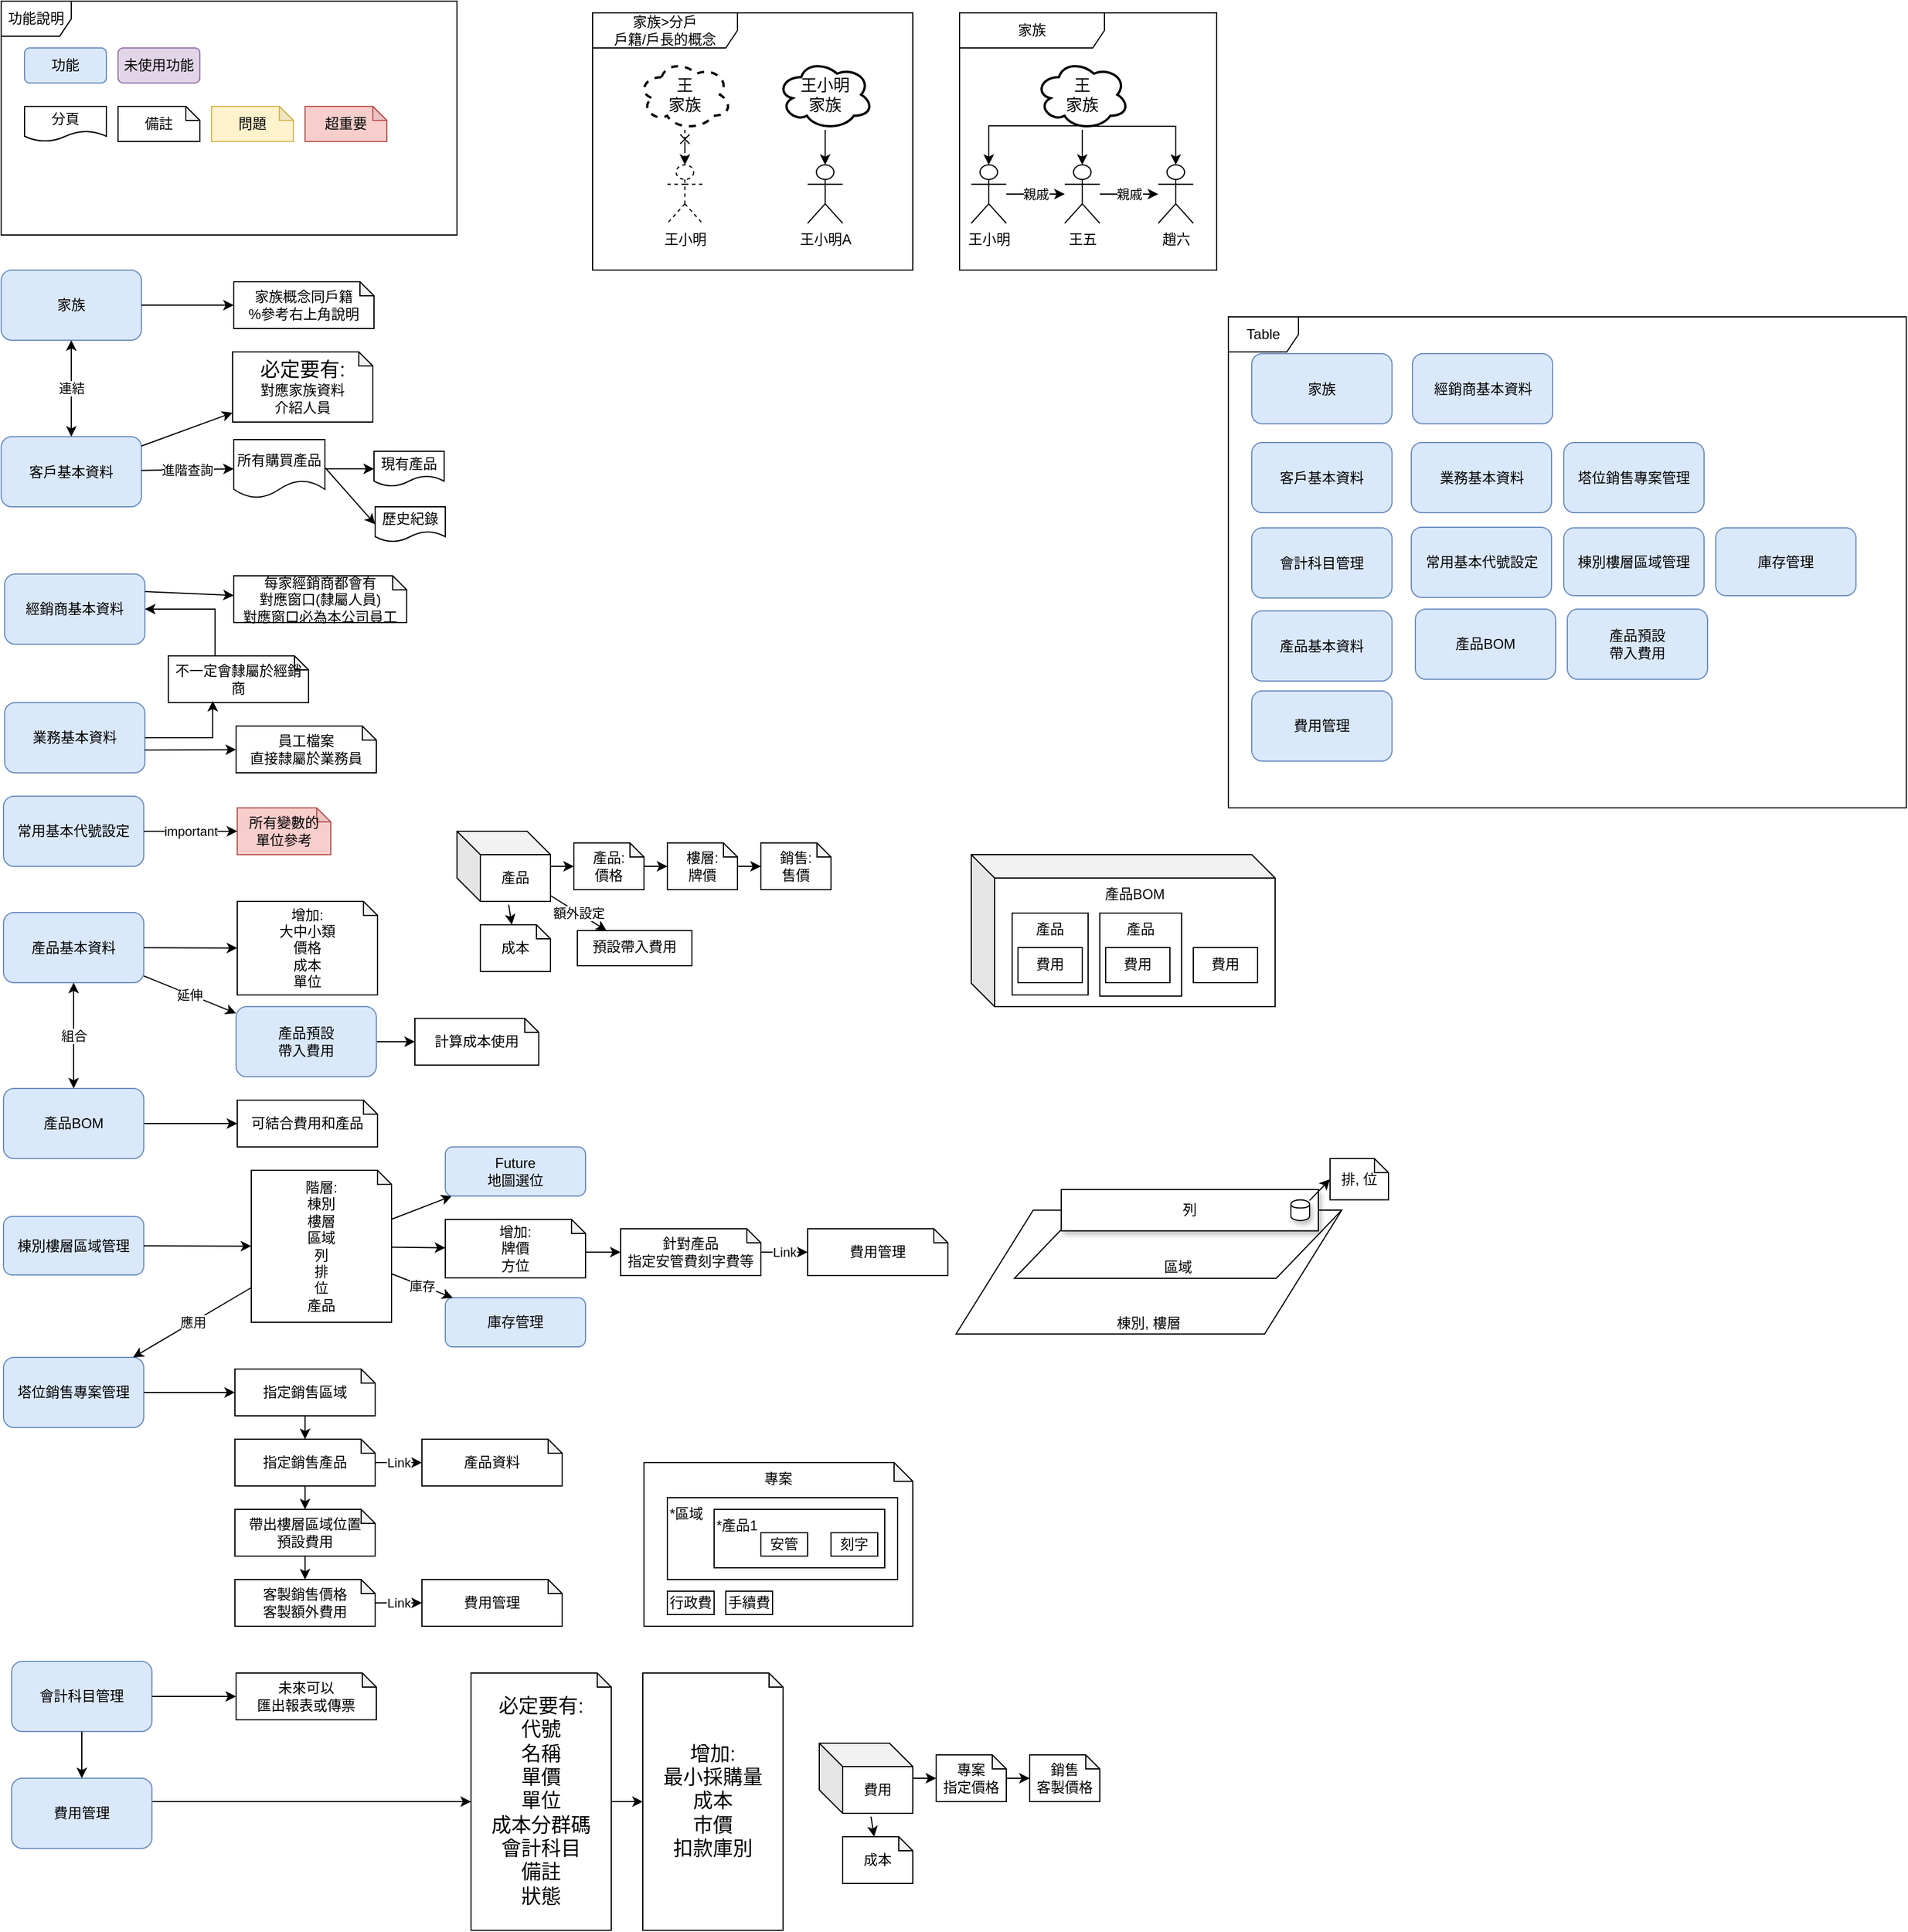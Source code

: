 <mxfile version="12.5.3" type="device" pages="5"><diagram id="MLN8Wp_PxINmsHs9wglV" name="基本資料_新系統"><mxGraphModel dx="852" dy="495" grid="1" gridSize="10" guides="1" tooltips="1" connect="1" arrows="1" fold="1" page="1" pageScale="1" pageWidth="827" pageHeight="1169" math="0" shadow="0"><root><mxCell id="Mu2dpw5HWshPOP116TBh-0"/><mxCell id="Mu2dpw5HWshPOP116TBh-1" style="" parent="Mu2dpw5HWshPOP116TBh-0"/><mxCell id="rLBS65h4DgrZeNDNBvqx-0" value="功能說明" style="shape=umlFrame;whiteSpace=wrap;html=1;" parent="Mu2dpw5HWshPOP116TBh-1" vertex="1"><mxGeometry x="10" y="10" width="390" height="200" as="geometry"/></mxCell><mxCell id="rLBS65h4DgrZeNDNBvqx-1" value="功能" style="rounded=1;whiteSpace=wrap;html=1;fillColor=#dae8fc;strokeColor=#6c8ebf;" parent="Mu2dpw5HWshPOP116TBh-1" vertex="1"><mxGeometry x="30" y="50" width="70" height="30" as="geometry"/></mxCell><mxCell id="rLBS65h4DgrZeNDNBvqx-2" value="未使用功能" style="rounded=1;whiteSpace=wrap;html=1;fillColor=#e1d5e7;strokeColor=#9673a6;" parent="Mu2dpw5HWshPOP116TBh-1" vertex="1"><mxGeometry x="110" y="50" width="70" height="30" as="geometry"/></mxCell><mxCell id="rLBS65h4DgrZeNDNBvqx-3" value="分頁" style="shape=document;whiteSpace=wrap;html=1;boundedLbl=1;" parent="Mu2dpw5HWshPOP116TBh-1" vertex="1"><mxGeometry x="30" y="100" width="70" height="30" as="geometry"/></mxCell><mxCell id="rLBS65h4DgrZeNDNBvqx-4" value="備註" style="shape=note;whiteSpace=wrap;html=1;backgroundOutline=1;darkOpacity=0.05;size=12;" parent="Mu2dpw5HWshPOP116TBh-1" vertex="1"><mxGeometry x="110" y="100" width="70" height="30" as="geometry"/></mxCell><mxCell id="rLBS65h4DgrZeNDNBvqx-5" value="問題" style="shape=note;whiteSpace=wrap;html=1;backgroundOutline=1;darkOpacity=0.05;size=12;fillColor=#fff2cc;strokeColor=#d6b656;" parent="Mu2dpw5HWshPOP116TBh-1" vertex="1"><mxGeometry x="190" y="100" width="70" height="30" as="geometry"/></mxCell><mxCell id="rLBS65h4DgrZeNDNBvqx-6" value="超重要" style="shape=note;whiteSpace=wrap;html=1;backgroundOutline=1;darkOpacity=0.05;size=12;fillColor=#f8cecc;strokeColor=#b85450;" parent="Mu2dpw5HWshPOP116TBh-1" vertex="1"><mxGeometry x="270" y="100" width="70" height="30" as="geometry"/></mxCell><mxCell id="TvyZRTAocz1B5lJ7brl0-88" value="功能說明" style="shape=umlFrame;whiteSpace=wrap;html=1;" parent="Mu2dpw5HWshPOP116TBh-1" vertex="1"><mxGeometry x="10" y="10" width="390" height="200" as="geometry"/></mxCell><mxCell id="TvyZRTAocz1B5lJ7brl0-89" value="功能" style="rounded=1;whiteSpace=wrap;html=1;fillColor=#dae8fc;strokeColor=#6c8ebf;" parent="Mu2dpw5HWshPOP116TBh-1" vertex="1"><mxGeometry x="30" y="50" width="70" height="30" as="geometry"/></mxCell><mxCell id="TvyZRTAocz1B5lJ7brl0-90" value="未使用功能" style="rounded=1;whiteSpace=wrap;html=1;fillColor=#e1d5e7;strokeColor=#9673a6;" parent="Mu2dpw5HWshPOP116TBh-1" vertex="1"><mxGeometry x="110" y="50" width="70" height="30" as="geometry"/></mxCell><mxCell id="TvyZRTAocz1B5lJ7brl0-91" value="分頁" style="shape=document;whiteSpace=wrap;html=1;boundedLbl=1;" parent="Mu2dpw5HWshPOP116TBh-1" vertex="1"><mxGeometry x="30" y="100" width="70" height="30" as="geometry"/></mxCell><mxCell id="TvyZRTAocz1B5lJ7brl0-92" value="備註" style="shape=note;whiteSpace=wrap;html=1;backgroundOutline=1;darkOpacity=0.05;size=12;" parent="Mu2dpw5HWshPOP116TBh-1" vertex="1"><mxGeometry x="110" y="100" width="70" height="30" as="geometry"/></mxCell><mxCell id="TvyZRTAocz1B5lJ7brl0-93" value="問題" style="shape=note;whiteSpace=wrap;html=1;backgroundOutline=1;darkOpacity=0.05;size=12;fillColor=#fff2cc;strokeColor=#d6b656;" parent="Mu2dpw5HWshPOP116TBh-1" vertex="1"><mxGeometry x="190" y="100" width="70" height="30" as="geometry"/></mxCell><mxCell id="TvyZRTAocz1B5lJ7brl0-94" value="超重要" style="shape=note;whiteSpace=wrap;html=1;backgroundOutline=1;darkOpacity=0.05;size=12;fillColor=#f8cecc;strokeColor=#b85450;" parent="Mu2dpw5HWshPOP116TBh-1" vertex="1"><mxGeometry x="270" y="100" width="70" height="30" as="geometry"/></mxCell><mxCell id="6KKK5tlQIVQcM5LcxahP-4" value="" style="edgeStyle=orthogonalEdgeStyle;rounded=0;orthogonalLoop=1;jettySize=auto;html=1;" parent="Mu2dpw5HWshPOP116TBh-1" source="6KKK5tlQIVQcM5LcxahP-2" target="KhnxCsbZYPPsTDp3XhBG-16" edge="1"><mxGeometry relative="1" as="geometry"><mxPoint x="270" y="1380" as="targetPoint"/></mxGeometry></mxCell><mxCell id="6KKK5tlQIVQcM5LcxahP-2" value="帶出樓層區域位置&lt;br&gt;預設費用" style="shape=note;whiteSpace=wrap;html=1;backgroundOutline=1;darkOpacity=0.05;size=12;" parent="Mu2dpw5HWshPOP116TBh-1" vertex="1"><mxGeometry x="210" y="1300" width="120" height="40" as="geometry"/></mxCell><mxCell id="TvyZRTAocz1B5lJ7brl0-87" value="基本資料" parent="Mu2dpw5HWshPOP116TBh-0"/><mxCell id="gSv9F6JWWiwGKoLVyyoU-1" value="Table" style="shape=umlFrame;whiteSpace=wrap;html=1;" parent="TvyZRTAocz1B5lJ7brl0-87" vertex="1"><mxGeometry x="1060" y="280" width="580" height="420" as="geometry"/></mxCell><mxCell id="TvyZRTAocz1B5lJ7brl0-96" value="客戶基本資料" style="rounded=1;whiteSpace=wrap;html=1;fillColor=#dae8fc;strokeColor=#6c8ebf;" parent="TvyZRTAocz1B5lJ7brl0-87" vertex="1"><mxGeometry x="10" y="382.5" width="120" height="60" as="geometry"/></mxCell><mxCell id="TvyZRTAocz1B5lJ7brl0-97" value="所有購買產品" style="shape=document;whiteSpace=wrap;html=1;boundedLbl=1;" parent="TvyZRTAocz1B5lJ7brl0-87" vertex="1"><mxGeometry x="209" y="385" width="78" height="50" as="geometry"/></mxCell><mxCell id="TvyZRTAocz1B5lJ7brl0-98" value="連結" style="endArrow=classic;html=1;startArrow=classic;startFill=1;" parent="TvyZRTAocz1B5lJ7brl0-87" source="TvyZRTAocz1B5lJ7brl0-96" target="TvyZRTAocz1B5lJ7brl0-168" edge="1"><mxGeometry width="50" height="50" relative="1" as="geometry"><mxPoint x="-40" y="320" as="sourcePoint"/><mxPoint x="50" y="257.273" as="targetPoint"/><Array as="points"/></mxGeometry></mxCell><mxCell id="TvyZRTAocz1B5lJ7brl0-99" value="進階查詢" style="endArrow=classic;html=1;entryX=0;entryY=0.5;entryDx=0;entryDy=0;entryPerimeter=0;" parent="TvyZRTAocz1B5lJ7brl0-87" source="TvyZRTAocz1B5lJ7brl0-96" target="TvyZRTAocz1B5lJ7brl0-97" edge="1"><mxGeometry width="50" height="50" relative="1" as="geometry"><mxPoint x="290" y="280" as="sourcePoint"/><mxPoint x="330" y="280" as="targetPoint"/></mxGeometry></mxCell><mxCell id="TvyZRTAocz1B5lJ7brl0-100" value="現有產品" style="shape=document;whiteSpace=wrap;html=1;boundedLbl=1;" parent="TvyZRTAocz1B5lJ7brl0-87" vertex="1"><mxGeometry x="329" y="395" width="60" height="30" as="geometry"/></mxCell><mxCell id="TvyZRTAocz1B5lJ7brl0-101" value="歷史紀錄" style="shape=document;whiteSpace=wrap;html=1;boundedLbl=1;" parent="TvyZRTAocz1B5lJ7brl0-87" vertex="1"><mxGeometry x="330" y="442.5" width="60" height="30" as="geometry"/></mxCell><mxCell id="TvyZRTAocz1B5lJ7brl0-102" value="" style="endArrow=classic;html=1;entryX=0;entryY=0.5;entryDx=0;entryDy=0;entryPerimeter=0;" parent="TvyZRTAocz1B5lJ7brl0-87" source="TvyZRTAocz1B5lJ7brl0-97" target="TvyZRTAocz1B5lJ7brl0-100" edge="1"><mxGeometry width="50" height="50" relative="1" as="geometry"><mxPoint x="262" y="375" as="sourcePoint"/><mxPoint x="302" y="365.769" as="targetPoint"/></mxGeometry></mxCell><mxCell id="TvyZRTAocz1B5lJ7brl0-103" value="" style="endArrow=classic;html=1;entryX=0;entryY=0.5;entryDx=0;entryDy=0;entryPerimeter=0;exitX=1.002;exitY=0.48;exitDx=0;exitDy=0;exitPerimeter=0;" parent="TvyZRTAocz1B5lJ7brl0-87" source="TvyZRTAocz1B5lJ7brl0-97" target="TvyZRTAocz1B5lJ7brl0-101" edge="1"><mxGeometry width="50" height="50" relative="1" as="geometry"><mxPoint x="272" y="385" as="sourcePoint"/><mxPoint x="302" y="385" as="targetPoint"/></mxGeometry></mxCell><mxCell id="TvyZRTAocz1B5lJ7brl0-109" value="經銷商基本資料" style="rounded=1;whiteSpace=wrap;html=1;fillColor=#dae8fc;strokeColor=#6c8ebf;" parent="TvyZRTAocz1B5lJ7brl0-87" vertex="1"><mxGeometry x="13" y="500" width="120" height="60" as="geometry"/></mxCell><mxCell id="VUMObjZNeONJ6VYV8JhR-0" value="業務基本資料" style="rounded=1;whiteSpace=wrap;html=1;fillColor=#dae8fc;strokeColor=#6c8ebf;" parent="TvyZRTAocz1B5lJ7brl0-87" vertex="1"><mxGeometry x="13" y="610" width="120" height="60" as="geometry"/></mxCell><mxCell id="TvyZRTAocz1B5lJ7brl0-110" value="常用基本代號設定" style="rounded=1;whiteSpace=wrap;html=1;fillColor=#dae8fc;strokeColor=#6c8ebf;" parent="TvyZRTAocz1B5lJ7brl0-87" vertex="1"><mxGeometry x="12" y="690" width="120" height="60" as="geometry"/></mxCell><mxCell id="TvyZRTAocz1B5lJ7brl0-111" value="所有變數的&lt;br&gt;單位參考" style="shape=note;whiteSpace=wrap;html=1;backgroundOutline=1;darkOpacity=0.05;size=12;fillColor=#f8cecc;strokeColor=#b85450;" parent="TvyZRTAocz1B5lJ7brl0-87" vertex="1"><mxGeometry x="212" y="700" width="80" height="40" as="geometry"/></mxCell><mxCell id="TvyZRTAocz1B5lJ7brl0-112" value="important" style="endArrow=classic;html=1;entryX=0;entryY=0.5;entryDx=0;entryDy=0;entryPerimeter=0;" parent="TvyZRTAocz1B5lJ7brl0-87" source="TvyZRTAocz1B5lJ7brl0-110" target="TvyZRTAocz1B5lJ7brl0-111" edge="1"><mxGeometry width="50" height="50" relative="1" as="geometry"><mxPoint x="132" y="720" as="sourcePoint"/><mxPoint x="172" y="710.769" as="targetPoint"/></mxGeometry></mxCell><mxCell id="TvyZRTAocz1B5lJ7brl0-113" value="產品基本資料" style="rounded=1;whiteSpace=wrap;html=1;fillColor=#dae8fc;strokeColor=#6c8ebf;" parent="TvyZRTAocz1B5lJ7brl0-87" vertex="1"><mxGeometry x="12" y="789.5" width="120" height="60" as="geometry"/></mxCell><mxCell id="KhnxCsbZYPPsTDp3XhBG-0" value="庫存管理" style="rounded=1;whiteSpace=wrap;html=1;fillColor=#dae8fc;strokeColor=#6c8ebf;" parent="TvyZRTAocz1B5lJ7brl0-87" vertex="1"><mxGeometry x="390" y="1119" width="120" height="42" as="geometry"/></mxCell><mxCell id="62ll4BCC0Mzxip0HdaFI-0" value="棟別樓層區域管理" style="rounded=1;whiteSpace=wrap;html=1;fillColor=#dae8fc;strokeColor=#6c8ebf;" parent="TvyZRTAocz1B5lJ7brl0-87" vertex="1"><mxGeometry x="12" y="1049.5" width="120" height="50" as="geometry"/></mxCell><mxCell id="TvyZRTAocz1B5lJ7brl0-168" value="家族" style="rounded=1;whiteSpace=wrap;html=1;fillColor=#dae8fc;strokeColor=#6c8ebf;" parent="TvyZRTAocz1B5lJ7brl0-87" vertex="1"><mxGeometry x="10" y="240" width="120" height="60" as="geometry"/></mxCell><mxCell id="VUMObjZNeONJ6VYV8JhR-3" value="" style="endArrow=classic;html=1;" parent="TvyZRTAocz1B5lJ7brl0-87" source="Wvf7_lXdyzl7kmqUZNYv-0" target="UraridILijoYzsDB-QVs-4" edge="1"><mxGeometry width="50" height="50" relative="1" as="geometry"><mxPoint x="342.0" y="1074.717" as="sourcePoint"/><mxPoint x="420" y="1075.0" as="targetPoint"/></mxGeometry></mxCell><mxCell id="VUMObjZNeONJ6VYV8JhR-4" value="增加:&lt;br&gt;牌價&lt;br&gt;方位" style="shape=note;whiteSpace=wrap;html=1;backgroundOutline=1;darkOpacity=0.05;size=12;" parent="TvyZRTAocz1B5lJ7brl0-87" vertex="1"><mxGeometry x="390" y="1052" width="120" height="50" as="geometry"/></mxCell><mxCell id="VUMObjZNeONJ6VYV8JhR-6" value="塔位銷售專案管理" style="rounded=1;whiteSpace=wrap;html=1;fillColor=#dae8fc;strokeColor=#6c8ebf;" parent="TvyZRTAocz1B5lJ7brl0-87" vertex="1"><mxGeometry x="12" y="1170" width="120" height="60" as="geometry"/></mxCell><mxCell id="VUMObjZNeONJ6VYV8JhR-7" value="" style="group" parent="TvyZRTAocz1B5lJ7brl0-87" vertex="1" connectable="0"><mxGeometry x="827" y="1000" width="410" height="150" as="geometry"/></mxCell><mxCell id="TvyZRTAocz1B5lJ7brl0-172" value="棟別, 樓層" style="shape=parallelogram;perimeter=parallelogramPerimeter;whiteSpace=wrap;html=1;labelPosition=center;verticalLabelPosition=middle;align=center;verticalAlign=bottom;" parent="VUMObjZNeONJ6VYV8JhR-7" vertex="1"><mxGeometry y="44.118" width="330" height="105.882" as="geometry"/></mxCell><mxCell id="Wvf7_lXdyzl7kmqUZNYv-22" value="區域" style="shape=parallelogram;perimeter=parallelogramPerimeter;whiteSpace=wrap;html=1;labelPosition=center;verticalLabelPosition=middle;align=center;verticalAlign=bottom;" parent="VUMObjZNeONJ6VYV8JhR-7" vertex="1"><mxGeometry x="50" y="44.118" width="280" height="58.235" as="geometry"/></mxCell><mxCell id="TvyZRTAocz1B5lJ7brl0-173" value="列" style="rounded=0;whiteSpace=wrap;html=1;shadow=1;" parent="VUMObjZNeONJ6VYV8JhR-7" vertex="1"><mxGeometry x="90" y="26.471" width="220" height="35.294" as="geometry"/></mxCell><mxCell id="TvyZRTAocz1B5lJ7brl0-174" value="" style="shape=cylinder;whiteSpace=wrap;html=1;boundedLbl=1;backgroundOutline=1;shadow=1;" parent="VUMObjZNeONJ6VYV8JhR-7" vertex="1"><mxGeometry x="286.5" y="35.294" width="16" height="17.647" as="geometry"/></mxCell><mxCell id="TvyZRTAocz1B5lJ7brl0-175" value="排, 位" style="shape=note;whiteSpace=wrap;html=1;backgroundOutline=1;darkOpacity=0.05;size=12;" parent="VUMObjZNeONJ6VYV8JhR-7" vertex="1"><mxGeometry x="320" width="50" height="35.294" as="geometry"/></mxCell><mxCell id="TvyZRTAocz1B5lJ7brl0-176" value="" style="endArrow=classic;html=1;entryX=0;entryY=0.5;entryDx=0;entryDy=0;entryPerimeter=0;" parent="VUMObjZNeONJ6VYV8JhR-7" source="TvyZRTAocz1B5lJ7brl0-174" target="TvyZRTAocz1B5lJ7brl0-175" edge="1"><mxGeometry x="-0.296" y="2" width="50" height="50" relative="1" as="geometry"><mxPoint x="230" y="8.824" as="sourcePoint"/><mxPoint x="270" y="0.679" as="targetPoint"/><mxPoint as="offset"/></mxGeometry></mxCell><mxCell id="VUMObjZNeONJ6VYV8JhR-8" value="應用" style="endArrow=classic;html=1;" parent="TvyZRTAocz1B5lJ7brl0-87" source="Wvf7_lXdyzl7kmqUZNYv-0" target="VUMObjZNeONJ6VYV8JhR-6" edge="1"><mxGeometry width="50" height="50" relative="1" as="geometry"><mxPoint x="222.0" y="1110.357" as="sourcePoint"/><mxPoint x="430" y="1110" as="targetPoint"/></mxGeometry></mxCell><mxCell id="KhnxCsbZYPPsTDp3XhBG-13" value="" style="edgeStyle=orthogonalEdgeStyle;rounded=0;orthogonalLoop=1;jettySize=auto;html=1;" parent="TvyZRTAocz1B5lJ7brl0-87" source="VUMObjZNeONJ6VYV8JhR-9" target="KhnxCsbZYPPsTDp3XhBG-12" edge="1"><mxGeometry relative="1" as="geometry"/></mxCell><mxCell id="VUMObjZNeONJ6VYV8JhR-9" value="指定銷售區域" style="shape=note;whiteSpace=wrap;html=1;backgroundOutline=1;darkOpacity=0.05;size=12;" parent="TvyZRTAocz1B5lJ7brl0-87" vertex="1"><mxGeometry x="210" y="1180" width="120" height="40" as="geometry"/></mxCell><mxCell id="UraridILijoYzsDB-QVs-12" value="Link" style="edgeStyle=orthogonalEdgeStyle;rounded=0;orthogonalLoop=1;jettySize=auto;html=1;" parent="TvyZRTAocz1B5lJ7brl0-87" source="KhnxCsbZYPPsTDp3XhBG-12" target="UraridILijoYzsDB-QVs-11" edge="1"><mxGeometry relative="1" as="geometry"/></mxCell><mxCell id="6KKK5tlQIVQcM5LcxahP-1" value="" style="edgeStyle=orthogonalEdgeStyle;rounded=0;orthogonalLoop=1;jettySize=auto;html=1;" parent="TvyZRTAocz1B5lJ7brl0-87" source="KhnxCsbZYPPsTDp3XhBG-12" target="6KKK5tlQIVQcM5LcxahP-2" edge="1"><mxGeometry relative="1" as="geometry"><mxPoint x="270" y="1320" as="targetPoint"/></mxGeometry></mxCell><mxCell id="KhnxCsbZYPPsTDp3XhBG-12" value="指定銷售產品" style="shape=note;whiteSpace=wrap;html=1;backgroundOutline=1;darkOpacity=0.05;size=12;" parent="TvyZRTAocz1B5lJ7brl0-87" vertex="1"><mxGeometry x="210" y="1240" width="120" height="40" as="geometry"/></mxCell><mxCell id="UraridILijoYzsDB-QVs-11" value="產品資料" style="shape=note;whiteSpace=wrap;html=1;backgroundOutline=1;darkOpacity=0.05;size=12;" parent="TvyZRTAocz1B5lJ7brl0-87" vertex="1"><mxGeometry x="370" y="1240" width="120" height="40" as="geometry"/></mxCell><mxCell id="Wvf7_lXdyzl7kmqUZNYv-5" value="" style="edgeStyle=orthogonalEdgeStyle;rounded=0;orthogonalLoop=1;jettySize=auto;html=1;startArrow=none;startFill=0;" parent="TvyZRTAocz1B5lJ7brl0-87" source="VUMObjZNeONJ6VYV8JhR-4" target="Wvf7_lXdyzl7kmqUZNYv-7" edge="1"><mxGeometry relative="1" as="geometry"><mxPoint x="593.0" y="1360.0" as="targetPoint"/><Array as="points"><mxPoint x="520" y="1080"/><mxPoint x="520" y="1080"/></Array></mxGeometry></mxCell><mxCell id="UraridILijoYzsDB-QVs-14" value="Link" style="edgeStyle=orthogonalEdgeStyle;rounded=0;orthogonalLoop=1;jettySize=auto;html=1;" parent="TvyZRTAocz1B5lJ7brl0-87" source="KhnxCsbZYPPsTDp3XhBG-16" target="UraridILijoYzsDB-QVs-13" edge="1"><mxGeometry relative="1" as="geometry"/></mxCell><mxCell id="KhnxCsbZYPPsTDp3XhBG-16" value="客製銷售價格&lt;br&gt;客製額外費用" style="shape=note;whiteSpace=wrap;html=1;backgroundOutline=1;darkOpacity=0.05;size=12;" parent="TvyZRTAocz1B5lJ7brl0-87" vertex="1"><mxGeometry x="210" y="1360" width="120" height="40" as="geometry"/></mxCell><mxCell id="UraridILijoYzsDB-QVs-13" value="費用管理" style="shape=note;whiteSpace=wrap;html=1;backgroundOutline=1;darkOpacity=0.05;size=12;" parent="TvyZRTAocz1B5lJ7brl0-87" vertex="1"><mxGeometry x="370" y="1360" width="120" height="40" as="geometry"/></mxCell><mxCell id="VUMObjZNeONJ6VYV8JhR-10" value="" style="endArrow=classic;html=1;entryX=0;entryY=0.5;entryDx=0;entryDy=0;entryPerimeter=0;" parent="TvyZRTAocz1B5lJ7brl0-87" source="VUMObjZNeONJ6VYV8JhR-6" target="VUMObjZNeONJ6VYV8JhR-9" edge="1"><mxGeometry width="50" height="50" relative="1" as="geometry"><mxPoint x="538" y="1210" as="sourcePoint"/><mxPoint x="578" y="1200.769" as="targetPoint"/></mxGeometry></mxCell><mxCell id="VUMObjZNeONJ6VYV8JhR-11" value="會計科目管理" style="rounded=1;whiteSpace=wrap;html=1;fillColor=#dae8fc;strokeColor=#6c8ebf;" parent="TvyZRTAocz1B5lJ7brl0-87" vertex="1"><mxGeometry x="19" y="1430" width="120" height="60" as="geometry"/></mxCell><mxCell id="VUMObjZNeONJ6VYV8JhR-12" value="未來可以&lt;br&gt;匯出報表或傳票" style="shape=note;whiteSpace=wrap;html=1;backgroundOutline=1;darkOpacity=0.05;size=12;" parent="TvyZRTAocz1B5lJ7brl0-87" vertex="1"><mxGeometry x="211" y="1440" width="120" height="40" as="geometry"/></mxCell><mxCell id="VUMObjZNeONJ6VYV8JhR-13" value="" style="endArrow=classic;html=1;entryX=0;entryY=0.5;entryDx=0;entryDy=0;entryPerimeter=0;" parent="TvyZRTAocz1B5lJ7brl0-87" source="VUMObjZNeONJ6VYV8JhR-11" target="VUMObjZNeONJ6VYV8JhR-12" edge="1"><mxGeometry width="50" height="50" relative="1" as="geometry"><mxPoint x="131" y="1460" as="sourcePoint"/><mxPoint x="171" y="1450.769" as="targetPoint"/></mxGeometry></mxCell><mxCell id="R6o0Iq3SYTrB88SvdQoz-1" value="" style="edgeStyle=orthogonalEdgeStyle;rounded=0;orthogonalLoop=1;jettySize=auto;html=1;" parent="TvyZRTAocz1B5lJ7brl0-87" source="VUMObjZNeONJ6VYV8JhR-14" target="R6o0Iq3SYTrB88SvdQoz-2" edge="1"><mxGeometry relative="1" as="geometry"><mxPoint x="411" y="1540" as="targetPoint"/><Array as="points"><mxPoint x="339" y="1550"/><mxPoint x="339" y="1550"/></Array></mxGeometry></mxCell><mxCell id="VUMObjZNeONJ6VYV8JhR-14" value="費用管理" style="rounded=1;whiteSpace=wrap;html=1;fillColor=#dae8fc;strokeColor=#6c8ebf;" parent="TvyZRTAocz1B5lJ7brl0-87" vertex="1"><mxGeometry x="19" y="1530" width="120" height="60" as="geometry"/></mxCell><mxCell id="MYyZtUpNSrY04vjnGBjW-0" value="" style="group" parent="TvyZRTAocz1B5lJ7brl0-87" vertex="1" connectable="0"><mxGeometry x="516" y="20" width="274" height="220" as="geometry"/></mxCell><mxCell id="4-hSJLlphkl04KzR-0yo-0" value="家族&amp;gt;分戶&lt;br&gt;戶籍/戶長的概念" style="shape=umlFrame;whiteSpace=wrap;html=1;width=124;height=30;" parent="MYyZtUpNSrY04vjnGBjW-0" vertex="1"><mxGeometry width="274" height="220" as="geometry"/></mxCell><mxCell id="4-hSJLlphkl04KzR-0yo-1" value="王小明" style="shape=umlActor;verticalLabelPosition=bottom;labelBackgroundColor=#ffffff;verticalAlign=top;html=1;outlineConnect=0;dashed=1;" parent="MYyZtUpNSrY04vjnGBjW-0" vertex="1"><mxGeometry x="64" y="130" width="30" height="50" as="geometry"/></mxCell><mxCell id="4-hSJLlphkl04KzR-0yo-21" value="" style="edgeStyle=orthogonalEdgeStyle;rounded=0;orthogonalLoop=1;jettySize=auto;html=1;startArrow=cross;startFill=0;dashed=1;" parent="MYyZtUpNSrY04vjnGBjW-0" source="4-hSJLlphkl04KzR-0yo-2" target="4-hSJLlphkl04KzR-0yo-1" edge="1"><mxGeometry relative="1" as="geometry"/></mxCell><mxCell id="4-hSJLlphkl04KzR-0yo-2" value="王&lt;br&gt;家族" style="ellipse;shape=cloud;strokeWidth=2;fontSize=14;whiteSpace=wrap;html=1;align=center;dashed=1;" parent="MYyZtUpNSrY04vjnGBjW-0" vertex="1"><mxGeometry x="39" y="40" width="80" height="60" as="geometry"/></mxCell><mxCell id="4-hSJLlphkl04KzR-0yo-3" value="王小明A" style="shape=umlActor;verticalLabelPosition=bottom;labelBackgroundColor=#ffffff;verticalAlign=top;html=1;outlineConnect=0;" parent="MYyZtUpNSrY04vjnGBjW-0" vertex="1"><mxGeometry x="184" y="130" width="30" height="50" as="geometry"/></mxCell><mxCell id="4-hSJLlphkl04KzR-0yo-22" value="" style="edgeStyle=orthogonalEdgeStyle;rounded=0;orthogonalLoop=1;jettySize=auto;html=1;" parent="MYyZtUpNSrY04vjnGBjW-0" source="4-hSJLlphkl04KzR-0yo-6" target="4-hSJLlphkl04KzR-0yo-3" edge="1"><mxGeometry relative="1" as="geometry"/></mxCell><mxCell id="4-hSJLlphkl04KzR-0yo-6" value="王小明&lt;br&gt;家族" style="ellipse;shape=cloud;strokeWidth=2;fontSize=14;whiteSpace=wrap;html=1;align=center;" parent="MYyZtUpNSrY04vjnGBjW-0" vertex="1"><mxGeometry x="158" y="40" width="82" height="60" as="geometry"/></mxCell><mxCell id="VbxVaB16ntsSHIvnRRGR-1" value="增加:&lt;br&gt;大中小類&lt;br&gt;價格&lt;br&gt;成本&lt;br&gt;單位" style="shape=note;whiteSpace=wrap;html=1;backgroundOutline=1;darkOpacity=0.05;size=12;" parent="TvyZRTAocz1B5lJ7brl0-87" vertex="1"><mxGeometry x="212" y="780" width="120" height="80" as="geometry"/></mxCell><mxCell id="VbxVaB16ntsSHIvnRRGR-2" value="" style="endArrow=classic;html=1;" parent="TvyZRTAocz1B5lJ7brl0-87" source="TvyZRTAocz1B5lJ7brl0-113" target="VbxVaB16ntsSHIvnRRGR-1" edge="1"><mxGeometry width="50" height="50" relative="1" as="geometry"><mxPoint x="132" y="819" as="sourcePoint"/><mxPoint x="212" y="819" as="targetPoint"/></mxGeometry></mxCell><mxCell id="VbxVaB16ntsSHIvnRRGR-13" value="" style="group" parent="TvyZRTAocz1B5lJ7brl0-87" vertex="1" connectable="0"><mxGeometry x="400" y="720" width="320" height="120" as="geometry"/></mxCell><mxCell id="VbxVaB16ntsSHIvnRRGR-0" value="產品" style="shape=cube;whiteSpace=wrap;html=1;boundedLbl=1;backgroundOutline=1;darkOpacity=0.05;darkOpacity2=0.1;" parent="VbxVaB16ntsSHIvnRRGR-13" vertex="1"><mxGeometry width="80" height="60" as="geometry"/></mxCell><mxCell id="VbxVaB16ntsSHIvnRRGR-3" value="產品:&lt;br&gt;價格" style="shape=note;whiteSpace=wrap;html=1;backgroundOutline=1;darkOpacity=0.05;size=12;" parent="VbxVaB16ntsSHIvnRRGR-13" vertex="1"><mxGeometry x="100" y="10" width="60" height="40" as="geometry"/></mxCell><mxCell id="VbxVaB16ntsSHIvnRRGR-5" value="樓層:&lt;br&gt;牌價" style="shape=note;whiteSpace=wrap;html=1;backgroundOutline=1;darkOpacity=0.05;size=12;" parent="VbxVaB16ntsSHIvnRRGR-13" vertex="1"><mxGeometry x="180" y="10" width="60" height="40" as="geometry"/></mxCell><mxCell id="VbxVaB16ntsSHIvnRRGR-6" value="" style="edgeStyle=orthogonalEdgeStyle;rounded=0;orthogonalLoop=1;jettySize=auto;html=1;" parent="VbxVaB16ntsSHIvnRRGR-13" source="VbxVaB16ntsSHIvnRRGR-3" target="VbxVaB16ntsSHIvnRRGR-5" edge="1"><mxGeometry relative="1" as="geometry"/></mxCell><mxCell id="VbxVaB16ntsSHIvnRRGR-7" value="銷售:&lt;br&gt;售價" style="shape=note;whiteSpace=wrap;html=1;backgroundOutline=1;darkOpacity=0.05;size=12;" parent="VbxVaB16ntsSHIvnRRGR-13" vertex="1"><mxGeometry x="260" y="10" width="60" height="40" as="geometry"/></mxCell><mxCell id="VbxVaB16ntsSHIvnRRGR-8" value="" style="edgeStyle=orthogonalEdgeStyle;rounded=0;orthogonalLoop=1;jettySize=auto;html=1;" parent="VbxVaB16ntsSHIvnRRGR-13" source="VbxVaB16ntsSHIvnRRGR-5" target="VbxVaB16ntsSHIvnRRGR-7" edge="1"><mxGeometry relative="1" as="geometry"/></mxCell><mxCell id="VbxVaB16ntsSHIvnRRGR-4" value="" style="endArrow=classic;html=1;" parent="VbxVaB16ntsSHIvnRRGR-13" source="VbxVaB16ntsSHIvnRRGR-0" target="VbxVaB16ntsSHIvnRRGR-3" edge="1"><mxGeometry width="50" height="50" relative="1" as="geometry"><mxPoint x="70" y="40" as="sourcePoint"/><mxPoint x="150" y="39.5" as="targetPoint"/></mxGeometry></mxCell><mxCell id="VbxVaB16ntsSHIvnRRGR-9" value="成本" style="shape=note;whiteSpace=wrap;html=1;backgroundOutline=1;darkOpacity=0.05;size=12;" parent="VbxVaB16ntsSHIvnRRGR-13" vertex="1"><mxGeometry x="20" y="80" width="60" height="40" as="geometry"/></mxCell><mxCell id="VbxVaB16ntsSHIvnRRGR-10" value="" style="endArrow=classic;html=1;exitX=0.553;exitY=1.047;exitDx=0;exitDy=0;exitPerimeter=0;" parent="VbxVaB16ntsSHIvnRRGR-13" source="VbxVaB16ntsSHIvnRRGR-0" target="VbxVaB16ntsSHIvnRRGR-9" edge="1"><mxGeometry width="50" height="50" relative="1" as="geometry"><mxPoint y="90" as="sourcePoint"/><mxPoint x="70" y="99.5" as="targetPoint"/></mxGeometry></mxCell><mxCell id="Wvf7_lXdyzl7kmqUZNYv-17" value="預設帶入費用" style="rounded=0;whiteSpace=wrap;html=1;align=center;verticalAlign=top;" parent="VbxVaB16ntsSHIvnRRGR-13" vertex="1"><mxGeometry x="103" y="85" width="98" height="30" as="geometry"/></mxCell><mxCell id="Wvf7_lXdyzl7kmqUZNYv-20" value="額外設定" style="endArrow=classic;html=1;" parent="VbxVaB16ntsSHIvnRRGR-13" source="VbxVaB16ntsSHIvnRRGR-0" target="Wvf7_lXdyzl7kmqUZNYv-17" edge="1"><mxGeometry width="50" height="50" relative="1" as="geometry"><mxPoint x="140" y="50" as="sourcePoint"/><mxPoint x="90" y="100" as="targetPoint"/></mxGeometry></mxCell><mxCell id="ZLn_Hex-lDQ6vUvWDKAw-0" value="" style="endArrow=classic;html=1;" parent="TvyZRTAocz1B5lJ7brl0-87" source="VUMObjZNeONJ6VYV8JhR-11" target="VUMObjZNeONJ6VYV8JhR-14" edge="1"><mxGeometry width="50" height="50" relative="1" as="geometry"><mxPoint x="141" y="1470" as="sourcePoint"/><mxPoint x="221" y="1470" as="targetPoint"/></mxGeometry></mxCell><mxCell id="l2ri0BPvFaGlHW3CkZhw-3" value="" style="edgeStyle=orthogonalEdgeStyle;rounded=0;orthogonalLoop=1;jettySize=auto;html=1;entryX=1;entryY=0.5;entryDx=0;entryDy=0;" parent="TvyZRTAocz1B5lJ7brl0-87" source="l2ri0BPvFaGlHW3CkZhw-0" target="TvyZRTAocz1B5lJ7brl0-109" edge="1"><mxGeometry relative="1" as="geometry"><mxPoint x="243" y="530" as="targetPoint"/><Array as="points"><mxPoint x="193" y="530"/></Array></mxGeometry></mxCell><mxCell id="l2ri0BPvFaGlHW3CkZhw-0" value="不一定會隸屬於經銷商" style="shape=note;whiteSpace=wrap;html=1;backgroundOutline=1;darkOpacity=0.05;size=12;" parent="TvyZRTAocz1B5lJ7brl0-87" vertex="1"><mxGeometry x="153" y="570" width="120" height="40" as="geometry"/></mxCell><mxCell id="l2ri0BPvFaGlHW3CkZhw-1" value="" style="endArrow=classic;html=1;rounded=0;entryX=0.317;entryY=0.963;entryDx=0;entryDy=0;entryPerimeter=0;" parent="TvyZRTAocz1B5lJ7brl0-87" source="VUMObjZNeONJ6VYV8JhR-0" target="l2ri0BPvFaGlHW3CkZhw-0" edge="1"><mxGeometry width="50" height="50" relative="1" as="geometry"><mxPoint x="133" y="624" as="sourcePoint"/><mxPoint x="213" y="629.5" as="targetPoint"/><Array as="points"><mxPoint x="191" y="640"/></Array></mxGeometry></mxCell><mxCell id="9H4a450_9Rso2jhtbqpr-0" value="家族概念同戶籍&lt;br&gt;%參考右上角說明" style="shape=note;whiteSpace=wrap;html=1;backgroundOutline=1;darkOpacity=0.05;size=12;" parent="TvyZRTAocz1B5lJ7brl0-87" vertex="1"><mxGeometry x="209" y="250" width="120" height="40" as="geometry"/></mxCell><mxCell id="9H4a450_9Rso2jhtbqpr-1" value="" style="endArrow=classic;html=1;" parent="TvyZRTAocz1B5lJ7brl0-87" source="TvyZRTAocz1B5lJ7brl0-168" target="9H4a450_9Rso2jhtbqpr-0" edge="1"><mxGeometry width="50" height="50" relative="1" as="geometry"><mxPoint x="130" y="270" as="sourcePoint"/><mxPoint x="210" y="259.5" as="targetPoint"/></mxGeometry></mxCell><mxCell id="9H4a450_9Rso2jhtbqpr-2" value="每家經銷商都會有&lt;br&gt;對應窗口(隸屬人員)&lt;br&gt;對應窗口必為本公司員工" style="shape=note;whiteSpace=wrap;html=1;backgroundOutline=1;darkOpacity=0.05;size=12;" parent="TvyZRTAocz1B5lJ7brl0-87" vertex="1"><mxGeometry x="209" y="501.5" width="148" height="40" as="geometry"/></mxCell><mxCell id="9H4a450_9Rso2jhtbqpr-3" value="" style="endArrow=classic;html=1;exitX=1;exitY=0.25;exitDx=0;exitDy=0;" parent="TvyZRTAocz1B5lJ7brl0-87" source="TvyZRTAocz1B5lJ7brl0-109" target="9H4a450_9Rso2jhtbqpr-2" edge="1"><mxGeometry width="50" height="50" relative="1" as="geometry"><mxPoint x="133" y="530" as="sourcePoint"/><mxPoint x="213" y="519.5" as="targetPoint"/></mxGeometry></mxCell><mxCell id="9H4a450_9Rso2jhtbqpr-4" value="員工檔案&lt;br&gt;直接隸屬於業務員" style="shape=note;whiteSpace=wrap;html=1;backgroundOutline=1;darkOpacity=0.05;size=12;" parent="TvyZRTAocz1B5lJ7brl0-87" vertex="1"><mxGeometry x="211" y="630" width="120" height="40" as="geometry"/></mxCell><mxCell id="9H4a450_9Rso2jhtbqpr-5" value="" style="endArrow=classic;html=1;exitX=0.998;exitY=0.675;exitDx=0;exitDy=0;exitPerimeter=0;" parent="TvyZRTAocz1B5lJ7brl0-87" source="VUMObjZNeONJ6VYV8JhR-0" target="9H4a450_9Rso2jhtbqpr-4" edge="1"><mxGeometry width="50" height="50" relative="1" as="geometry"><mxPoint x="133" y="656.97" as="sourcePoint"/><mxPoint x="213" y="639.5" as="targetPoint"/></mxGeometry></mxCell><mxCell id="ZjD3qGHJmM7pgCyLw9CR-1" value="" style="edgeStyle=orthogonalEdgeStyle;rounded=0;orthogonalLoop=1;jettySize=auto;html=1;" parent="TvyZRTAocz1B5lJ7brl0-87" source="R6o0Iq3SYTrB88SvdQoz-2" target="ZjD3qGHJmM7pgCyLw9CR-0" edge="1"><mxGeometry relative="1" as="geometry"/></mxCell><mxCell id="R6o0Iq3SYTrB88SvdQoz-2" value="&lt;span style=&quot;font-size: 17px ; text-align: left&quot;&gt;必定要有:&lt;br&gt;代號&lt;/span&gt;&lt;br style=&quot;font-size: 17px ; text-align: left&quot;&gt;&lt;span style=&quot;font-size: 17px ; text-align: left&quot;&gt;名稱&lt;/span&gt;&lt;br style=&quot;font-size: 17px ; text-align: left&quot;&gt;&lt;span style=&quot;font-size: 17px ; text-align: left&quot;&gt;單價&lt;/span&gt;&lt;br style=&quot;font-size: 17px ; text-align: left&quot;&gt;&lt;span style=&quot;font-size: 17px ; text-align: left&quot;&gt;單位&lt;/span&gt;&lt;br style=&quot;font-size: 17px ; text-align: left&quot;&gt;&lt;span style=&quot;font-size: 17px ; text-align: left&quot;&gt;成本分群碼&lt;/span&gt;&lt;br style=&quot;font-size: 17px ; text-align: left&quot;&gt;&lt;span style=&quot;font-size: 17px ; text-align: left&quot;&gt;會計科目&lt;/span&gt;&lt;br style=&quot;font-size: 17px ; text-align: left&quot;&gt;&lt;span style=&quot;font-size: 17px ; text-align: left&quot;&gt;備註&lt;/span&gt;&lt;br style=&quot;font-size: 17px ; text-align: left&quot;&gt;&lt;span style=&quot;font-size: 17px ; text-align: left&quot;&gt;狀態&lt;/span&gt;" style="shape=note;whiteSpace=wrap;html=1;backgroundOutline=1;darkOpacity=0.05;size=12;" parent="TvyZRTAocz1B5lJ7brl0-87" vertex="1"><mxGeometry x="412" y="1440" width="120" height="220" as="geometry"/></mxCell><mxCell id="ZjD3qGHJmM7pgCyLw9CR-0" value="&lt;span style=&quot;font-size: 17px ; text-align: left&quot;&gt;增加:&lt;br&gt;最小採購量&lt;/span&gt;&lt;br style=&quot;font-size: 17px ; text-align: left&quot;&gt;&lt;span style=&quot;font-size: 17px ; text-align: left&quot;&gt;成本&lt;/span&gt;&lt;br style=&quot;font-size: 17px ; text-align: left&quot;&gt;&lt;span style=&quot;font-size: 17px ; text-align: left&quot;&gt;市價&lt;/span&gt;&lt;br style=&quot;font-size: 17px ; text-align: left&quot;&gt;&lt;span style=&quot;font-size: 17px ; text-align: left&quot;&gt;扣款庫別&lt;/span&gt;" style="shape=note;whiteSpace=wrap;html=1;backgroundOutline=1;darkOpacity=0.05;size=12;" parent="TvyZRTAocz1B5lJ7brl0-87" vertex="1"><mxGeometry x="559" y="1440" width="120" height="220" as="geometry"/></mxCell><mxCell id="jyNGtUD4DWZXVJIEaMRf-1" value="&lt;span style=&quot;font-size: 17px ; text-align: left&quot;&gt;必定要有:&lt;br&gt;&lt;/span&gt;對應家族資料&lt;br&gt;介紹人員" style="shape=note;whiteSpace=wrap;html=1;backgroundOutline=1;darkOpacity=0.05;size=12;" parent="TvyZRTAocz1B5lJ7brl0-87" vertex="1"><mxGeometry x="208" y="310" width="120" height="60" as="geometry"/></mxCell><mxCell id="KhnxCsbZYPPsTDp3XhBG-9" value="" style="edgeStyle=orthogonalEdgeStyle;rounded=0;orthogonalLoop=1;jettySize=auto;html=1;" parent="TvyZRTAocz1B5lJ7brl0-87" source="KhnxCsbZYPPsTDp3XhBG-2" target="KhnxCsbZYPPsTDp3XhBG-8" edge="1"><mxGeometry relative="1" as="geometry"/></mxCell><mxCell id="KhnxCsbZYPPsTDp3XhBG-2" value="產品預設&lt;br&gt;帶入費用" style="rounded=1;whiteSpace=wrap;html=1;fillColor=#dae8fc;strokeColor=#6c8ebf;" parent="TvyZRTAocz1B5lJ7brl0-87" vertex="1"><mxGeometry x="211" y="870" width="120" height="60" as="geometry"/></mxCell><mxCell id="KhnxCsbZYPPsTDp3XhBG-7" value="組合" style="edgeStyle=orthogonalEdgeStyle;rounded=0;orthogonalLoop=1;jettySize=auto;html=1;startArrow=classic;startFill=1;" parent="TvyZRTAocz1B5lJ7brl0-87" source="KhnxCsbZYPPsTDp3XhBG-5" target="TvyZRTAocz1B5lJ7brl0-113" edge="1"><mxGeometry relative="1" as="geometry"><mxPoint x="73" y="860.0" as="targetPoint"/></mxGeometry></mxCell><mxCell id="KhnxCsbZYPPsTDp3XhBG-11" value="" style="edgeStyle=orthogonalEdgeStyle;rounded=0;orthogonalLoop=1;jettySize=auto;html=1;" parent="TvyZRTAocz1B5lJ7brl0-87" source="KhnxCsbZYPPsTDp3XhBG-5" target="KhnxCsbZYPPsTDp3XhBG-10" edge="1"><mxGeometry relative="1" as="geometry"/></mxCell><mxCell id="KhnxCsbZYPPsTDp3XhBG-5" value="產品BOM" style="rounded=1;whiteSpace=wrap;html=1;fillColor=#dae8fc;strokeColor=#6c8ebf;" parent="TvyZRTAocz1B5lJ7brl0-87" vertex="1"><mxGeometry x="12" y="940" width="120" height="60" as="geometry"/></mxCell><mxCell id="KhnxCsbZYPPsTDp3XhBG-8" value="計算成本使用" style="shape=note;whiteSpace=wrap;html=1;backgroundOutline=1;darkOpacity=0.05;size=12;" parent="TvyZRTAocz1B5lJ7brl0-87" vertex="1"><mxGeometry x="364" y="880" width="106" height="40" as="geometry"/></mxCell><mxCell id="KhnxCsbZYPPsTDp3XhBG-10" value="可結合費用和產品" style="shape=note;whiteSpace=wrap;html=1;backgroundOutline=1;darkOpacity=0.05;size=12;" parent="TvyZRTAocz1B5lJ7brl0-87" vertex="1"><mxGeometry x="212" y="950" width="120" height="40" as="geometry"/></mxCell><mxCell id="KhnxCsbZYPPsTDp3XhBG-20" value="" style="group" parent="TvyZRTAocz1B5lJ7brl0-87" vertex="1" connectable="0"><mxGeometry x="710" y="1500" width="320" height="120" as="geometry"/></mxCell><mxCell id="KhnxCsbZYPPsTDp3XhBG-21" value="費用" style="shape=cube;whiteSpace=wrap;html=1;boundedLbl=1;backgroundOutline=1;darkOpacity=0.05;darkOpacity2=0.1;" parent="KhnxCsbZYPPsTDp3XhBG-20" vertex="1"><mxGeometry width="80" height="60" as="geometry"/></mxCell><mxCell id="KhnxCsbZYPPsTDp3XhBG-22" value="專案&lt;br&gt;指定價格" style="shape=note;whiteSpace=wrap;html=1;backgroundOutline=1;darkOpacity=0.05;size=12;" parent="KhnxCsbZYPPsTDp3XhBG-20" vertex="1"><mxGeometry x="100" y="10" width="60" height="40" as="geometry"/></mxCell><mxCell id="KhnxCsbZYPPsTDp3XhBG-24" value="" style="edgeStyle=orthogonalEdgeStyle;rounded=0;orthogonalLoop=1;jettySize=auto;html=1;" parent="KhnxCsbZYPPsTDp3XhBG-20" source="KhnxCsbZYPPsTDp3XhBG-22" target="KhnxCsbZYPPsTDp3XhBG-25" edge="1"><mxGeometry relative="1" as="geometry"><mxPoint x="180" y="29.793" as="targetPoint"/></mxGeometry></mxCell><mxCell id="KhnxCsbZYPPsTDp3XhBG-25" value="銷售&lt;br&gt;客製價格" style="shape=note;whiteSpace=wrap;html=1;backgroundOutline=1;darkOpacity=0.05;size=12;" parent="KhnxCsbZYPPsTDp3XhBG-20" vertex="1"><mxGeometry x="180" y="10" width="60" height="40" as="geometry"/></mxCell><mxCell id="KhnxCsbZYPPsTDp3XhBG-27" value="" style="endArrow=classic;html=1;" parent="KhnxCsbZYPPsTDp3XhBG-20" source="KhnxCsbZYPPsTDp3XhBG-21" target="KhnxCsbZYPPsTDp3XhBG-22" edge="1"><mxGeometry width="50" height="50" relative="1" as="geometry"><mxPoint x="70" y="40" as="sourcePoint"/><mxPoint x="150" y="39.5" as="targetPoint"/></mxGeometry></mxCell><mxCell id="KhnxCsbZYPPsTDp3XhBG-28" value="成本" style="shape=note;whiteSpace=wrap;html=1;backgroundOutline=1;darkOpacity=0.05;size=12;" parent="KhnxCsbZYPPsTDp3XhBG-20" vertex="1"><mxGeometry x="20" y="80" width="60" height="40" as="geometry"/></mxCell><mxCell id="KhnxCsbZYPPsTDp3XhBG-29" value="" style="endArrow=classic;html=1;exitX=0.553;exitY=1.047;exitDx=0;exitDy=0;exitPerimeter=0;" parent="KhnxCsbZYPPsTDp3XhBG-20" source="KhnxCsbZYPPsTDp3XhBG-21" target="KhnxCsbZYPPsTDp3XhBG-28" edge="1"><mxGeometry width="50" height="50" relative="1" as="geometry"><mxPoint y="90" as="sourcePoint"/><mxPoint x="70" y="99.5" as="targetPoint"/></mxGeometry></mxCell><mxCell id="UraridILijoYzsDB-QVs-1" value="庫存" style="endArrow=classic;html=1;" parent="TvyZRTAocz1B5lJ7brl0-87" source="Wvf7_lXdyzl7kmqUZNYv-0" target="KhnxCsbZYPPsTDp3XhBG-0" edge="1"><mxGeometry width="50" height="50" relative="1" as="geometry"><mxPoint x="342.0" y="1115.864" as="sourcePoint"/><mxPoint x="430" y="1260" as="targetPoint"/></mxGeometry></mxCell><mxCell id="UraridILijoYzsDB-QVs-4" value="Future&lt;br&gt;地圖選位" style="rounded=1;whiteSpace=wrap;html=1;fillColor=#dae8fc;strokeColor=#6c8ebf;" parent="TvyZRTAocz1B5lJ7brl0-87" vertex="1"><mxGeometry x="390" y="990" width="120" height="42" as="geometry"/></mxCell><mxCell id="UraridILijoYzsDB-QVs-5" value="延伸" style="endArrow=classic;html=1;" parent="TvyZRTAocz1B5lJ7brl0-87" source="TvyZRTAocz1B5lJ7brl0-113" target="KhnxCsbZYPPsTDp3XhBG-2" edge="1"><mxGeometry width="50" height="50" relative="1" as="geometry"><mxPoint x="120" y="920" as="sourcePoint"/><mxPoint x="170" y="870" as="targetPoint"/></mxGeometry></mxCell><mxCell id="UraridILijoYzsDB-QVs-10" value="" style="endArrow=classic;html=1;" parent="TvyZRTAocz1B5lJ7brl0-87" source="TvyZRTAocz1B5lJ7brl0-96" target="jyNGtUD4DWZXVJIEaMRf-1" edge="1"><mxGeometry width="50" height="50" relative="1" as="geometry"><mxPoint x="148" y="370" as="sourcePoint"/><mxPoint x="198" y="320" as="targetPoint"/></mxGeometry></mxCell><mxCell id="Wvf7_lXdyzl7kmqUZNYv-0" value="階層:&lt;br&gt;棟別&lt;br&gt;樓層&lt;br&gt;區域&lt;br&gt;列&lt;br&gt;排&lt;br&gt;位&lt;br&gt;產品" style="shape=note;whiteSpace=wrap;html=1;backgroundOutline=1;darkOpacity=0.05;size=12;" parent="TvyZRTAocz1B5lJ7brl0-87" vertex="1"><mxGeometry x="224" y="1010" width="120" height="130" as="geometry"/></mxCell><mxCell id="Wvf7_lXdyzl7kmqUZNYv-1" value="" style="endArrow=classic;html=1;" parent="TvyZRTAocz1B5lJ7brl0-87" source="62ll4BCC0Mzxip0HdaFI-0" target="Wvf7_lXdyzl7kmqUZNYv-0" edge="1"><mxGeometry width="50" height="50" relative="1" as="geometry"><mxPoint x="150" y="1110" as="sourcePoint"/><mxPoint x="200" y="1060" as="targetPoint"/></mxGeometry></mxCell><mxCell id="Wvf7_lXdyzl7kmqUZNYv-6" value="Link" style="edgeStyle=orthogonalEdgeStyle;rounded=0;orthogonalLoop=1;jettySize=auto;html=1;" parent="TvyZRTAocz1B5lJ7brl0-87" source="Wvf7_lXdyzl7kmqUZNYv-7" target="Wvf7_lXdyzl7kmqUZNYv-8" edge="1"><mxGeometry relative="1" as="geometry"/></mxCell><mxCell id="Wvf7_lXdyzl7kmqUZNYv-7" value="針對產品&lt;br&gt;指定安管費刻字費等" style="shape=note;whiteSpace=wrap;html=1;backgroundOutline=1;darkOpacity=0.05;size=12;" parent="TvyZRTAocz1B5lJ7brl0-87" vertex="1"><mxGeometry x="540" y="1060" width="120" height="40" as="geometry"/></mxCell><mxCell id="Wvf7_lXdyzl7kmqUZNYv-8" value="費用管理" style="shape=note;whiteSpace=wrap;html=1;backgroundOutline=1;darkOpacity=0.05;size=12;" parent="TvyZRTAocz1B5lJ7brl0-87" vertex="1"><mxGeometry x="700" y="1060" width="120" height="40" as="geometry"/></mxCell><mxCell id="Wvf7_lXdyzl7kmqUZNYv-9" value="" style="endArrow=classic;html=1;" parent="TvyZRTAocz1B5lJ7brl0-87" source="Wvf7_lXdyzl7kmqUZNYv-0" target="VUMObjZNeONJ6VYV8JhR-4" edge="1"><mxGeometry width="50" height="50" relative="1" as="geometry"><mxPoint x="370" y="1140" as="sourcePoint"/><mxPoint x="420" y="1090" as="targetPoint"/></mxGeometry></mxCell><mxCell id="Wvf7_lXdyzl7kmqUZNYv-21" value="" style="group" parent="TvyZRTAocz1B5lJ7brl0-87" vertex="1" connectable="0"><mxGeometry x="840" y="740" width="260" height="130" as="geometry"/></mxCell><mxCell id="Wvf7_lXdyzl7kmqUZNYv-11" value="產品BOM" style="shape=cube;whiteSpace=wrap;html=1;boundedLbl=1;backgroundOutline=1;darkOpacity=0.05;darkOpacity2=0.1;align=center;verticalAlign=top;" parent="Wvf7_lXdyzl7kmqUZNYv-21" vertex="1"><mxGeometry width="260" height="130" as="geometry"/></mxCell><mxCell id="Wvf7_lXdyzl7kmqUZNYv-12" value="產品" style="rounded=0;whiteSpace=wrap;html=1;align=center;verticalAlign=top;" parent="Wvf7_lXdyzl7kmqUZNYv-21" vertex="1"><mxGeometry x="35" y="50" width="65" height="70" as="geometry"/></mxCell><mxCell id="Wvf7_lXdyzl7kmqUZNYv-13" value="產品" style="rounded=0;whiteSpace=wrap;html=1;align=center;verticalAlign=top;" parent="Wvf7_lXdyzl7kmqUZNYv-21" vertex="1"><mxGeometry x="110" y="50" width="70" height="71" as="geometry"/></mxCell><mxCell id="Wvf7_lXdyzl7kmqUZNYv-14" value="費用" style="rounded=0;whiteSpace=wrap;html=1;align=center;verticalAlign=top;" parent="Wvf7_lXdyzl7kmqUZNYv-21" vertex="1"><mxGeometry x="40" y="79.5" width="55" height="30" as="geometry"/></mxCell><mxCell id="Wvf7_lXdyzl7kmqUZNYv-15" value="費用" style="rounded=0;whiteSpace=wrap;html=1;align=center;verticalAlign=top;" parent="Wvf7_lXdyzl7kmqUZNYv-21" vertex="1"><mxGeometry x="115" y="79.5" width="55" height="30" as="geometry"/></mxCell><mxCell id="Wvf7_lXdyzl7kmqUZNYv-16" value="費用" style="rounded=0;whiteSpace=wrap;html=1;align=center;verticalAlign=top;" parent="Wvf7_lXdyzl7kmqUZNYv-21" vertex="1"><mxGeometry x="190" y="79.5" width="55" height="30" as="geometry"/></mxCell><mxCell id="2P61nq34jPFzjcGzj1wf-2" value="" style="group" parent="TvyZRTAocz1B5lJ7brl0-87" vertex="1" connectable="0"><mxGeometry x="830" y="20" width="220" height="220" as="geometry"/></mxCell><mxCell id="4-hSJLlphkl04KzR-0yo-7" value="家族" style="shape=umlFrame;whiteSpace=wrap;html=1;width=124;height=30;" parent="2P61nq34jPFzjcGzj1wf-2" vertex="1"><mxGeometry width="220" height="220" as="geometry"/></mxCell><mxCell id="4-hSJLlphkl04KzR-0yo-9" value="王小明" style="shape=umlActor;verticalLabelPosition=bottom;labelBackgroundColor=#ffffff;verticalAlign=top;html=1;outlineConnect=0;" parent="2P61nq34jPFzjcGzj1wf-2" vertex="1"><mxGeometry x="10" y="130" width="30" height="50" as="geometry"/></mxCell><mxCell id="4-hSJLlphkl04KzR-0yo-12" value="王五" style="shape=umlActor;verticalLabelPosition=bottom;labelBackgroundColor=#ffffff;verticalAlign=top;html=1;outlineConnect=0;" parent="2P61nq34jPFzjcGzj1wf-2" vertex="1"><mxGeometry x="90" y="130" width="30" height="50" as="geometry"/></mxCell><mxCell id="4-hSJLlphkl04KzR-0yo-13" value="親戚" style="edgeStyle=orthogonalEdgeStyle;rounded=0;orthogonalLoop=1;jettySize=auto;html=1;" parent="2P61nq34jPFzjcGzj1wf-2" source="4-hSJLlphkl04KzR-0yo-9" target="4-hSJLlphkl04KzR-0yo-12" edge="1"><mxGeometry relative="1" as="geometry"/></mxCell><mxCell id="4-hSJLlphkl04KzR-0yo-14" value="趙六" style="shape=umlActor;verticalLabelPosition=bottom;labelBackgroundColor=#ffffff;verticalAlign=top;html=1;outlineConnect=0;" parent="2P61nq34jPFzjcGzj1wf-2" vertex="1"><mxGeometry x="170" y="130" width="30" height="50" as="geometry"/></mxCell><mxCell id="4-hSJLlphkl04KzR-0yo-15" value="親戚" style="edgeStyle=orthogonalEdgeStyle;rounded=0;orthogonalLoop=1;jettySize=auto;html=1;" parent="2P61nq34jPFzjcGzj1wf-2" source="4-hSJLlphkl04KzR-0yo-12" target="4-hSJLlphkl04KzR-0yo-14" edge="1"><mxGeometry relative="1" as="geometry"/></mxCell><mxCell id="4-hSJLlphkl04KzR-0yo-18" value="" style="edgeStyle=orthogonalEdgeStyle;rounded=0;orthogonalLoop=1;jettySize=auto;html=1;" parent="2P61nq34jPFzjcGzj1wf-2" source="4-hSJLlphkl04KzR-0yo-10" target="4-hSJLlphkl04KzR-0yo-12" edge="1"><mxGeometry relative="1" as="geometry"/></mxCell><mxCell id="4-hSJLlphkl04KzR-0yo-10" value="王&lt;br&gt;家族" style="ellipse;shape=cloud;strokeWidth=2;fontSize=14;whiteSpace=wrap;html=1;align=center;" parent="2P61nq34jPFzjcGzj1wf-2" vertex="1"><mxGeometry x="65" y="40" width="80" height="60" as="geometry"/></mxCell><mxCell id="4-hSJLlphkl04KzR-0yo-19" value="" style="edgeStyle=orthogonalEdgeStyle;rounded=0;orthogonalLoop=1;jettySize=auto;html=1;exitX=0.51;exitY=0.95;exitDx=0;exitDy=0;exitPerimeter=0;entryX=0.5;entryY=0;entryDx=0;entryDy=0;entryPerimeter=0;" parent="2P61nq34jPFzjcGzj1wf-2" source="4-hSJLlphkl04KzR-0yo-10" target="4-hSJLlphkl04KzR-0yo-14" edge="1"><mxGeometry relative="1" as="geometry"><mxPoint x="115" y="110" as="sourcePoint"/><mxPoint x="115" y="140" as="targetPoint"/></mxGeometry></mxCell><mxCell id="4-hSJLlphkl04KzR-0yo-20" value="" style="edgeStyle=orthogonalEdgeStyle;rounded=0;orthogonalLoop=1;jettySize=auto;html=1;exitX=0.49;exitY=0.943;exitDx=0;exitDy=0;exitPerimeter=0;entryX=0.5;entryY=0;entryDx=0;entryDy=0;entryPerimeter=0;" parent="2P61nq34jPFzjcGzj1wf-2" source="4-hSJLlphkl04KzR-0yo-10" target="4-hSJLlphkl04KzR-0yo-9" edge="1"><mxGeometry relative="1" as="geometry"><mxPoint x="115.8" y="107" as="sourcePoint"/><mxPoint x="195" y="140.2" as="targetPoint"/></mxGeometry></mxCell><mxCell id="FCbK_j8_Uhx8cvpjxTRp-0" value="客戶基本資料" style="rounded=1;whiteSpace=wrap;html=1;fillColor=#dae8fc;strokeColor=#6c8ebf;" parent="TvyZRTAocz1B5lJ7brl0-87" vertex="1"><mxGeometry x="1080" y="387.5" width="120" height="60" as="geometry"/></mxCell><mxCell id="FCbK_j8_Uhx8cvpjxTRp-1" value="家族" style="rounded=1;whiteSpace=wrap;html=1;fillColor=#dae8fc;strokeColor=#6c8ebf;" parent="TvyZRTAocz1B5lJ7brl0-87" vertex="1"><mxGeometry x="1080" y="311.5" width="120" height="60" as="geometry"/></mxCell><mxCell id="FCbK_j8_Uhx8cvpjxTRp-2" value="經銷商基本資料" style="rounded=1;whiteSpace=wrap;html=1;fillColor=#dae8fc;strokeColor=#6c8ebf;" parent="TvyZRTAocz1B5lJ7brl0-87" vertex="1"><mxGeometry x="1217.5" y="311.5" width="120" height="60" as="geometry"/></mxCell><mxCell id="FCbK_j8_Uhx8cvpjxTRp-3" value="業務基本資料" style="rounded=1;whiteSpace=wrap;html=1;fillColor=#dae8fc;strokeColor=#6c8ebf;" parent="TvyZRTAocz1B5lJ7brl0-87" vertex="1"><mxGeometry x="1216.5" y="387.5" width="120" height="60" as="geometry"/></mxCell><mxCell id="FCbK_j8_Uhx8cvpjxTRp-4" value="常用基本代號設定" style="rounded=1;whiteSpace=wrap;html=1;fillColor=#dae8fc;strokeColor=#6c8ebf;" parent="TvyZRTAocz1B5lJ7brl0-87" vertex="1"><mxGeometry x="1216.5" y="460" width="120" height="60" as="geometry"/></mxCell><mxCell id="FCbK_j8_Uhx8cvpjxTRp-5" value="產品基本資料" style="rounded=1;whiteSpace=wrap;html=1;fillColor=#dae8fc;strokeColor=#6c8ebf;" parent="TvyZRTAocz1B5lJ7brl0-87" vertex="1"><mxGeometry x="1080" y="531.5" width="120" height="60" as="geometry"/></mxCell><mxCell id="FCbK_j8_Uhx8cvpjxTRp-6" value="庫存管理" style="rounded=1;whiteSpace=wrap;html=1;fillColor=#dae8fc;strokeColor=#6c8ebf;" parent="TvyZRTAocz1B5lJ7brl0-87" vertex="1"><mxGeometry x="1477" y="460.5" width="120" height="58" as="geometry"/></mxCell><mxCell id="FCbK_j8_Uhx8cvpjxTRp-7" value="棟別樓層區域管理" style="rounded=1;whiteSpace=wrap;html=1;fillColor=#dae8fc;strokeColor=#6c8ebf;" parent="TvyZRTAocz1B5lJ7brl0-87" vertex="1"><mxGeometry x="1347" y="460.5" width="120" height="58" as="geometry"/></mxCell><mxCell id="FCbK_j8_Uhx8cvpjxTRp-8" value="塔位銷售專案管理" style="rounded=1;whiteSpace=wrap;html=1;fillColor=#dae8fc;strokeColor=#6c8ebf;" parent="TvyZRTAocz1B5lJ7brl0-87" vertex="1"><mxGeometry x="1347" y="387.5" width="120" height="60" as="geometry"/></mxCell><mxCell id="FCbK_j8_Uhx8cvpjxTRp-9" value="會計科目管理" style="rounded=1;whiteSpace=wrap;html=1;fillColor=#dae8fc;strokeColor=#6c8ebf;" parent="TvyZRTAocz1B5lJ7brl0-87" vertex="1"><mxGeometry x="1080" y="460.5" width="120" height="60" as="geometry"/></mxCell><mxCell id="FCbK_j8_Uhx8cvpjxTRp-10" value="費用管理" style="rounded=1;whiteSpace=wrap;html=1;fillColor=#dae8fc;strokeColor=#6c8ebf;" parent="TvyZRTAocz1B5lJ7brl0-87" vertex="1"><mxGeometry x="1080" y="600" width="120" height="60" as="geometry"/></mxCell><mxCell id="FCbK_j8_Uhx8cvpjxTRp-11" value="產品預設&lt;br&gt;帶入費用" style="rounded=1;whiteSpace=wrap;html=1;fillColor=#dae8fc;strokeColor=#6c8ebf;" parent="TvyZRTAocz1B5lJ7brl0-87" vertex="1"><mxGeometry x="1350" y="530" width="120" height="60" as="geometry"/></mxCell><mxCell id="FCbK_j8_Uhx8cvpjxTRp-12" value="產品BOM" style="rounded=1;whiteSpace=wrap;html=1;fillColor=#dae8fc;strokeColor=#6c8ebf;" parent="TvyZRTAocz1B5lJ7brl0-87" vertex="1"><mxGeometry x="1220" y="530" width="120" height="60" as="geometry"/></mxCell><mxCell id="6KKK5tlQIVQcM5LcxahP-6" value="" style="group" parent="TvyZRTAocz1B5lJ7brl0-87" vertex="1" connectable="0"><mxGeometry x="560" y="1260" width="230" height="140" as="geometry"/></mxCell><mxCell id="ydRDwBBhr6jzRQ_mkKsX-1" value="專案" style="shape=note;whiteSpace=wrap;html=1;backgroundOutline=1;darkOpacity=0.05;size=16;verticalAlign=top;" parent="6KKK5tlQIVQcM5LcxahP-6" vertex="1"><mxGeometry width="230" height="140" as="geometry"/></mxCell><mxCell id="ydRDwBBhr6jzRQ_mkKsX-9" value="行政費" style="rounded=0;whiteSpace=wrap;html=1;" parent="6KKK5tlQIVQcM5LcxahP-6" vertex="1"><mxGeometry x="20" y="110" width="40" height="20" as="geometry"/></mxCell><mxCell id="ydRDwBBhr6jzRQ_mkKsX-10" value="手續費" style="rounded=0;whiteSpace=wrap;html=1;" parent="6KKK5tlQIVQcM5LcxahP-6" vertex="1"><mxGeometry x="70" y="110" width="40" height="20" as="geometry"/></mxCell><mxCell id="aQBc8xvCCgWu9NNoqjn_-0" value="*區域" style="rounded=0;whiteSpace=wrap;html=1;align=left;verticalAlign=top;" parent="6KKK5tlQIVQcM5LcxahP-6" vertex="1"><mxGeometry x="20" y="30" width="197" height="70" as="geometry"/></mxCell><mxCell id="ydRDwBBhr6jzRQ_mkKsX-11" value="*產品1" style="rounded=0;whiteSpace=wrap;html=1;align=left;verticalAlign=top;" parent="6KKK5tlQIVQcM5LcxahP-6" vertex="1"><mxGeometry x="60" y="40" width="146" height="50" as="geometry"/></mxCell><mxCell id="ydRDwBBhr6jzRQ_mkKsX-12" value="安管" style="rounded=0;whiteSpace=wrap;html=1;" parent="6KKK5tlQIVQcM5LcxahP-6" vertex="1"><mxGeometry x="100" y="60" width="40" height="20" as="geometry"/></mxCell><mxCell id="ydRDwBBhr6jzRQ_mkKsX-13" value="刻字" style="rounded=0;whiteSpace=wrap;html=1;" parent="6KKK5tlQIVQcM5LcxahP-6" vertex="1"><mxGeometry x="160" y="60" width="40" height="20" as="geometry"/></mxCell></root></mxGraphModel></diagram><diagram id="nhBnEzjum19v3BuBz7eO" name="塔墓銷售_新系統"><mxGraphModel dx="852" dy="495" grid="1" gridSize="10" guides="1" tooltips="1" connect="1" arrows="1" fold="1" page="1" pageScale="1" pageWidth="827" pageHeight="1169" math="0" shadow="0"><root><mxCell id="QQJ08_6D2mz1SxAc7uEE-0"/><mxCell id="TnsmvM6vBcRlcENkPkSw-0" value="塔墓銷售流程" parent="QQJ08_6D2mz1SxAc7uEE-0"/><mxCell id="oVzxxbUYviebleAFLP2V-0" value="直接轉單" style="edgeStyle=orthogonalEdgeStyle;rounded=0;orthogonalLoop=1;jettySize=auto;html=1;" parent="TnsmvM6vBcRlcENkPkSw-0" source="yprK9IcJ5QKLr1qcFl4H-2" target="6Z8thfulgP_KsgDCMdMF-1" edge="1"><mxGeometry relative="1" as="geometry"><mxPoint x="170" y="80" as="sourcePoint"/><mxPoint x="210" y="80" as="targetPoint"/></mxGeometry></mxCell><mxCell id="iuxi8jRmVbk-w-KOCjhf-2" value="參觀單" style="shape=note;whiteSpace=wrap;html=1;backgroundOutline=1;darkOpacity=0.05;size=16;" parent="TnsmvM6vBcRlcENkPkSw-0" vertex="1"><mxGeometry x="60" y="140" width="80" height="30" as="geometry"/></mxCell><mxCell id="iuxi8jRmVbk-w-KOCjhf-6" value="" style="edgeStyle=orthogonalEdgeStyle;rounded=0;orthogonalLoop=1;jettySize=auto;html=1;" parent="TnsmvM6vBcRlcENkPkSw-0" source="6Z8thfulgP_KsgDCMdMF-1" target="iuxi8jRmVbk-w-KOCjhf-5" edge="1"><mxGeometry relative="1" as="geometry"><mxPoint x="420" y="100" as="sourcePoint"/><mxPoint x="420" y="180" as="targetPoint"/></mxGeometry></mxCell><mxCell id="TbkATs_sdMs03oxjDMpS-1" value="" style="group" parent="TnsmvM6vBcRlcENkPkSw-0" vertex="1" connectable="0"><mxGeometry x="340" y="140" width="160" height="260" as="geometry"/></mxCell><mxCell id="iuxi8jRmVbk-w-KOCjhf-5" value="銷售單" style="shape=note;whiteSpace=wrap;html=1;backgroundOutline=1;darkOpacity=0.05;size=16;verticalAlign=top;" parent="TbkATs_sdMs03oxjDMpS-1" vertex="1"><mxGeometry width="160" height="260" as="geometry"/></mxCell><mxCell id="iuxi8jRmVbk-w-KOCjhf-7" value="契約" style="rounded=0;whiteSpace=wrap;html=1;" parent="TbkATs_sdMs03oxjDMpS-1" vertex="1"><mxGeometry x="10" y="30" width="40" height="20" as="geometry"/></mxCell><mxCell id="iuxi8jRmVbk-w-KOCjhf-8" value="權狀" style="rounded=0;whiteSpace=wrap;html=1;" parent="TbkATs_sdMs03oxjDMpS-1" vertex="1"><mxGeometry x="60" y="30" width="40" height="20" as="geometry"/></mxCell><mxCell id="iuxi8jRmVbk-w-KOCjhf-9" value="權狀" style="rounded=0;whiteSpace=wrap;html=1;" parent="TbkATs_sdMs03oxjDMpS-1" vertex="1"><mxGeometry x="70" y="40" width="40" height="20" as="geometry"/></mxCell><mxCell id="iuxi8jRmVbk-w-KOCjhf-10" value="權狀" style="rounded=0;whiteSpace=wrap;html=1;" parent="TbkATs_sdMs03oxjDMpS-1" vertex="1"><mxGeometry x="80" y="50" width="40" height="20" as="geometry"/></mxCell><mxCell id="iuxi8jRmVbk-w-KOCjhf-11" value="分期1" style="rounded=0;whiteSpace=wrap;html=1;" parent="TbkATs_sdMs03oxjDMpS-1" vertex="1"><mxGeometry x="13" y="90" width="40" height="20" as="geometry"/></mxCell><mxCell id="iuxi8jRmVbk-w-KOCjhf-12" value="分期2" style="rounded=0;whiteSpace=wrap;html=1;" parent="TbkATs_sdMs03oxjDMpS-1" vertex="1"><mxGeometry x="23" y="100" width="40" height="20" as="geometry"/></mxCell><mxCell id="iuxi8jRmVbk-w-KOCjhf-13" value="分期3" style="rounded=0;whiteSpace=wrap;html=1;" parent="TbkATs_sdMs03oxjDMpS-1" vertex="1"><mxGeometry x="33" y="110" width="40" height="20" as="geometry"/></mxCell><mxCell id="iuxi8jRmVbk-w-KOCjhf-14" value="費用1" style="rounded=0;whiteSpace=wrap;html=1;" parent="TbkATs_sdMs03oxjDMpS-1" vertex="1"><mxGeometry x="13" y="140" width="40" height="20" as="geometry"/></mxCell><mxCell id="iuxi8jRmVbk-w-KOCjhf-15" value="費用2" style="rounded=0;whiteSpace=wrap;html=1;" parent="TbkATs_sdMs03oxjDMpS-1" vertex="1"><mxGeometry x="13" y="170" width="40" height="20" as="geometry"/></mxCell><mxCell id="P6kKYYqqvlCA9sddVrhj-0" value="產品1" style="rounded=0;whiteSpace=wrap;html=1;align=left;verticalAlign=top;" parent="TbkATs_sdMs03oxjDMpS-1" vertex="1"><mxGeometry x="14" y="200" width="106" height="50" as="geometry"/></mxCell><mxCell id="P6kKYYqqvlCA9sddVrhj-1" value="費用1" style="rounded=0;whiteSpace=wrap;html=1;" parent="TbkATs_sdMs03oxjDMpS-1" vertex="1"><mxGeometry x="57.5" y="210" width="40" height="20" as="geometry"/></mxCell><mxCell id="P6kKYYqqvlCA9sddVrhj-2" value="費用2" style="rounded=0;whiteSpace=wrap;html=1;" parent="TbkATs_sdMs03oxjDMpS-1" vertex="1"><mxGeometry x="70" y="220" width="40" height="20" as="geometry"/></mxCell><mxCell id="6Z8thfulgP_KsgDCMdMF-1" value="塔位墓地銷售作業" style="rounded=1;whiteSpace=wrap;html=1;fillColor=#dae8fc;strokeColor=#6c8ebf;" parent="TnsmvM6vBcRlcENkPkSw-0" vertex="1"><mxGeometry x="360" y="40" width="120" height="60" as="geometry"/></mxCell><mxCell id="iuxi8jRmVbk-w-KOCjhf-1" value="" style="edgeStyle=orthogonalEdgeStyle;rounded=0;orthogonalLoop=1;jettySize=auto;html=1;" parent="TnsmvM6vBcRlcENkPkSw-0" source="yprK9IcJ5QKLr1qcFl4H-2" target="iuxi8jRmVbk-w-KOCjhf-2" edge="1"><mxGeometry relative="1" as="geometry"><mxPoint x="100" y="180" as="targetPoint"/></mxGeometry></mxCell><mxCell id="yprK9IcJ5QKLr1qcFl4H-2" value="客戶參觀單" style="rounded=1;whiteSpace=wrap;html=1;fillColor=#dae8fc;strokeColor=#6c8ebf;" parent="TnsmvM6vBcRlcENkPkSw-0" vertex="1"><mxGeometry x="40" y="40" width="120" height="60" as="geometry"/></mxCell><mxCell id="8-KFJNcL48-L6m308WDD-12" value="" style="group;movable=0;resizable=0;rotatable=0;deletable=0;editable=0;connectable=0;" parent="TnsmvM6vBcRlcENkPkSw-0" vertex="1" connectable="0"><mxGeometry x="340" y="440" width="710" height="400" as="geometry"/></mxCell><mxCell id="8-KFJNcL48-L6m308WDD-11" value="" style="group;movable=0;resizable=0;rotatable=0;deletable=0;editable=0;connectable=0;" parent="8-KFJNcL48-L6m308WDD-12" vertex="1" connectable="0"><mxGeometry width="120" height="270" as="geometry"/></mxCell><mxCell id="8-KFJNcL48-L6m308WDD-22" value="" style="group;movable=0;resizable=0;rotatable=0;deletable=0;editable=0;connectable=0;" parent="TnsmvM6vBcRlcENkPkSw-0" vertex="1" connectable="0"><mxGeometry x="180" y="140" width="120" height="270" as="geometry"/></mxCell><mxCell id="8-KFJNcL48-L6m308WDD-16" value="" style="group" parent="8-KFJNcL48-L6m308WDD-22" vertex="1" connectable="0"><mxGeometry width="120" height="270" as="geometry"/></mxCell><mxCell id="8-KFJNcL48-L6m308WDD-17" value="權狀管理" style="rounded=1;whiteSpace=wrap;html=1;fillColor=#dae8fc;strokeColor=#6c8ebf;" parent="8-KFJNcL48-L6m308WDD-16" vertex="1"><mxGeometry y="110" width="120" height="60" as="geometry"/></mxCell><mxCell id="8-KFJNcL48-L6m308WDD-20" value="交互查詢" style="edgeStyle=orthogonalEdgeStyle;rounded=0;orthogonalLoop=1;jettySize=auto;html=1;startArrow=classic;startFill=1;" parent="8-KFJNcL48-L6m308WDD-16" source="8-KFJNcL48-L6m308WDD-21" target="8-KFJNcL48-L6m308WDD-17" edge="1"><mxGeometry relative="1" as="geometry"/></mxCell><mxCell id="8-KFJNcL48-L6m308WDD-21" value="契約管理" style="rounded=1;whiteSpace=wrap;html=1;fillColor=#dae8fc;strokeColor=#6c8ebf;" parent="8-KFJNcL48-L6m308WDD-16" vertex="1"><mxGeometry width="120" height="60" as="geometry"/></mxCell><mxCell id="8-KFJNcL48-L6m308WDD-24" value="" style="edgeStyle=orthogonalEdgeStyle;rounded=0;orthogonalLoop=1;jettySize=auto;html=1;entryX=0;entryY=0.115;entryDx=0;entryDy=0;entryPerimeter=0;startArrow=classic;startFill=1;" parent="TnsmvM6vBcRlcENkPkSw-0" source="8-KFJNcL48-L6m308WDD-21" target="iuxi8jRmVbk-w-KOCjhf-5" edge="1"><mxGeometry relative="1" as="geometry"/></mxCell><mxCell id="8-KFJNcL48-L6m308WDD-26" value="查詢" style="edgeStyle=orthogonalEdgeStyle;rounded=0;orthogonalLoop=1;jettySize=auto;html=1;" parent="TnsmvM6vBcRlcENkPkSw-0" source="8-KFJNcL48-L6m308WDD-27" target="RaQH1-eG_CLHEpuZhBLv-1" edge="1"><mxGeometry relative="1" as="geometry"><mxPoint x="753" y="90" as="targetPoint"/><Array as="points"><mxPoint x="620" y="90"/></Array></mxGeometry></mxCell><mxCell id="8-KFJNcL48-L6m308WDD-27" value="分期付款及完款" style="rounded=1;whiteSpace=wrap;html=1;fillColor=#dae8fc;strokeColor=#6c8ebf;" parent="TnsmvM6vBcRlcENkPkSw-0" vertex="1"><mxGeometry x="560" y="140" width="120" height="60" as="geometry"/></mxCell><mxCell id="8-KFJNcL48-L6m308WDD-28" value="開發票" style="edgeStyle=orthogonalEdgeStyle;rounded=0;orthogonalLoop=1;jettySize=auto;html=1;" parent="TnsmvM6vBcRlcENkPkSw-0" source="RaQH1-eG_CLHEpuZhBLv-0" edge="1"><mxGeometry relative="1" as="geometry"><mxPoint x="813" y="140" as="sourcePoint"/><mxPoint x="813" y="100" as="targetPoint"/></mxGeometry></mxCell><mxCell id="8-KFJNcL48-L6m308WDD-31" value="收款" style="edgeStyle=orthogonalEdgeStyle;rounded=0;orthogonalLoop=1;jettySize=auto;html=1;exitX=0.988;exitY=0.37;exitDx=0;exitDy=0;exitPerimeter=0;" parent="TnsmvM6vBcRlcENkPkSw-0" source="8-KFJNcL48-L6m308WDD-27" target="RaQH1-eG_CLHEpuZhBLv-0" edge="1"><mxGeometry relative="1" as="geometry"><mxPoint x="754" y="162" as="targetPoint"/><Array as="points"><mxPoint x="740" y="162"/><mxPoint x="740" y="162"/></Array></mxGeometry></mxCell><mxCell id="8-KFJNcL48-L6m308WDD-32" value="信用卡授權資料登錄" style="rounded=1;whiteSpace=wrap;html=1;fillColor=#dae8fc;strokeColor=#6c8ebf;" parent="TnsmvM6vBcRlcENkPkSw-0" vertex="1"><mxGeometry x="563" y="240" width="120" height="60" as="geometry"/></mxCell><mxCell id="8-KFJNcL48-L6m308WDD-33" value="引用" style="edgeStyle=orthogonalEdgeStyle;rounded=0;orthogonalLoop=1;jettySize=auto;html=1;entryX=0.723;entryY=1.007;entryDx=0;entryDy=0;entryPerimeter=0;exitX=0.698;exitY=0.02;exitDx=0;exitDy=0;exitPerimeter=0;" parent="TnsmvM6vBcRlcENkPkSw-0" source="8-KFJNcL48-L6m308WDD-32" target="8-KFJNcL48-L6m308WDD-27" edge="1"><mxGeometry relative="1" as="geometry"><mxPoint x="457" y="290" as="sourcePoint"/><mxPoint x="440.116" y="260" as="targetPoint"/></mxGeometry></mxCell><mxCell id="8-KFJNcL48-L6m308WDD-34" value="登打" style="edgeStyle=orthogonalEdgeStyle;rounded=0;orthogonalLoop=1;jettySize=auto;html=1;entryX=0.478;entryY=0.007;entryDx=0;entryDy=0;entryPerimeter=0;" parent="TnsmvM6vBcRlcENkPkSw-0" source="8-KFJNcL48-L6m308WDD-27" target="8-KFJNcL48-L6m308WDD-32" edge="1"><mxGeometry relative="1" as="geometry"/></mxCell><mxCell id="8-KFJNcL48-L6m308WDD-35" value="" style="edgeStyle=orthogonalEdgeStyle;rounded=0;orthogonalLoop=1;jettySize=auto;html=1;startArrow=classic;startFill=1;exitX=0.991;exitY=0.117;exitDx=0;exitDy=0;exitPerimeter=0;" parent="TnsmvM6vBcRlcENkPkSw-0" source="iuxi8jRmVbk-w-KOCjhf-5" target="8-KFJNcL48-L6m308WDD-27" edge="1"><mxGeometry relative="1" as="geometry"><mxPoint x="310" y="179.793" as="sourcePoint"/><mxPoint x="350.034" y="179.793" as="targetPoint"/></mxGeometry></mxCell><mxCell id="cEVnRhPAaL_n9SqVT5Ko-20" value="" style="edgeStyle=orthogonalEdgeStyle;rounded=0;orthogonalLoop=1;jettySize=auto;html=1;" parent="TnsmvM6vBcRlcENkPkSw-0" source="cEVnRhPAaL_n9SqVT5Ko-0" target="cEVnRhPAaL_n9SqVT5Ko-22" edge="1"><mxGeometry relative="1" as="geometry"><mxPoint x="230" y="940" as="targetPoint"/></mxGeometry></mxCell><mxCell id="cEVnRhPAaL_n9SqVT5Ko-0" value="客戶參觀單" style="rounded=1;whiteSpace=wrap;html=1;fillColor=#dae8fc;strokeColor=#6c8ebf;" parent="TnsmvM6vBcRlcENkPkSw-0" vertex="1"><mxGeometry x="30" y="910" width="120" height="60" as="geometry"/></mxCell><mxCell id="cEVnRhPAaL_n9SqVT5Ko-12" value="塔位墓地銷售作業" style="rounded=1;whiteSpace=wrap;html=1;fillColor=#dae8fc;strokeColor=#6c8ebf;" parent="TnsmvM6vBcRlcENkPkSw-0" vertex="1"><mxGeometry x="30" y="980" width="120" height="60" as="geometry"/></mxCell><mxCell id="cEVnRhPAaL_n9SqVT5Ko-13" value="收款紀錄" style="rounded=1;whiteSpace=wrap;html=1;fillColor=#dae8fc;strokeColor=#6c8ebf;" parent="TnsmvM6vBcRlcENkPkSw-0" vertex="1"><mxGeometry x="30" y="1260" width="120" height="60" as="geometry"/></mxCell><mxCell id="cEVnRhPAaL_n9SqVT5Ko-14" value="分期付款及完款" style="rounded=1;whiteSpace=wrap;html=1;fillColor=#dae8fc;strokeColor=#6c8ebf;" parent="TnsmvM6vBcRlcENkPkSw-0" vertex="1"><mxGeometry x="30" y="1050" width="120" height="60" as="geometry"/></mxCell><mxCell id="cEVnRhPAaL_n9SqVT5Ko-15" value="塔位發票開立" style="rounded=1;whiteSpace=wrap;html=1;fillColor=#dae8fc;strokeColor=#6c8ebf;" parent="TnsmvM6vBcRlcENkPkSw-0" vertex="1"><mxGeometry x="30" y="1190" width="120" height="60" as="geometry"/></mxCell><mxCell id="cEVnRhPAaL_n9SqVT5Ko-16" value="信用卡授權資料登錄" style="rounded=1;whiteSpace=wrap;html=1;fillColor=#dae8fc;strokeColor=#6c8ebf;" parent="TnsmvM6vBcRlcENkPkSw-0" vertex="1"><mxGeometry x="30" y="1120" width="120" height="60" as="geometry"/></mxCell><mxCell id="cEVnRhPAaL_n9SqVT5Ko-17" value="權狀管理" style="rounded=1;whiteSpace=wrap;html=1;fillColor=#dae8fc;strokeColor=#6c8ebf;" parent="TnsmvM6vBcRlcENkPkSw-0" vertex="1"><mxGeometry x="30" y="1400" width="120" height="60" as="geometry"/></mxCell><mxCell id="cEVnRhPAaL_n9SqVT5Ko-18" value="契約管理" style="rounded=1;whiteSpace=wrap;html=1;fillColor=#dae8fc;strokeColor=#6c8ebf;" parent="TnsmvM6vBcRlcENkPkSw-0" vertex="1"><mxGeometry x="30" y="1330" width="120" height="60" as="geometry"/></mxCell><mxCell id="cEVnRhPAaL_n9SqVT5Ko-25" value="" style="edgeStyle=orthogonalEdgeStyle;rounded=0;orthogonalLoop=1;jettySize=auto;html=1;" parent="TnsmvM6vBcRlcENkPkSw-0" source="cEVnRhPAaL_n9SqVT5Ko-22" target="cEVnRhPAaL_n9SqVT5Ko-24" edge="1"><mxGeometry relative="1" as="geometry"/></mxCell><mxCell id="cEVnRhPAaL_n9SqVT5Ko-22" value="客戶可以只留基本資料&lt;br&gt;立即建立客戶檔案" style="shape=note;whiteSpace=wrap;html=1;backgroundOutline=1;darkOpacity=0.05;size=16;" parent="TnsmvM6vBcRlcENkPkSw-0" vertex="1"><mxGeometry x="203" y="910" width="130" height="60" as="geometry"/></mxCell><mxCell id="cEVnRhPAaL_n9SqVT5Ko-27" value="" style="edgeStyle=orthogonalEdgeStyle;rounded=0;orthogonalLoop=1;jettySize=auto;html=1;" parent="TnsmvM6vBcRlcENkPkSw-0" source="cEVnRhPAaL_n9SqVT5Ko-24" target="cEVnRhPAaL_n9SqVT5Ko-26" edge="1"><mxGeometry relative="1" as="geometry"/></mxCell><mxCell id="cEVnRhPAaL_n9SqVT5Ko-24" value="只決定方位&lt;br&gt;進階: 保留產品" style="shape=note;whiteSpace=wrap;html=1;backgroundOutline=1;darkOpacity=0.05;size=16;" parent="TnsmvM6vBcRlcENkPkSw-0" vertex="1"><mxGeometry x="376" y="910" width="130" height="60" as="geometry"/></mxCell><mxCell id="cEVnRhPAaL_n9SqVT5Ko-26" value="確定購買直接轉銷售單" style="shape=note;whiteSpace=wrap;html=1;backgroundOutline=1;darkOpacity=0.05;size=16;" parent="TnsmvM6vBcRlcENkPkSw-0" vertex="1"><mxGeometry x="553" y="910" width="130" height="60" as="geometry"/></mxCell><mxCell id="cEVnRhPAaL_n9SqVT5Ko-28" value="" style="edgeStyle=orthogonalEdgeStyle;rounded=0;orthogonalLoop=1;jettySize=auto;html=1;" parent="TnsmvM6vBcRlcENkPkSw-0" source="cEVnRhPAaL_n9SqVT5Ko-12" target="cEVnRhPAaL_n9SqVT5Ko-30" edge="1"><mxGeometry relative="1" as="geometry"><mxPoint x="150" y="1010" as="sourcePoint"/><mxPoint x="230" y="1010" as="targetPoint"/></mxGeometry></mxCell><mxCell id="cEVnRhPAaL_n9SqVT5Ko-29" value="" style="edgeStyle=orthogonalEdgeStyle;rounded=0;orthogonalLoop=1;jettySize=auto;html=1;" parent="TnsmvM6vBcRlcENkPkSw-0" source="cEVnRhPAaL_n9SqVT5Ko-30" target="cEVnRhPAaL_n9SqVT5Ko-32" edge="1"><mxGeometry relative="1" as="geometry"/></mxCell><mxCell id="cEVnRhPAaL_n9SqVT5Ko-30" value="一張銷售單&lt;br&gt;一張契約&lt;br&gt;多張權狀" style="shape=note;whiteSpace=wrap;html=1;backgroundOutline=1;darkOpacity=0.05;size=16;" parent="TnsmvM6vBcRlcENkPkSw-0" vertex="1"><mxGeometry x="203" y="980" width="130" height="60" as="geometry"/></mxCell><mxCell id="cEVnRhPAaL_n9SqVT5Ko-51" value="" style="edgeStyle=orthogonalEdgeStyle;rounded=0;orthogonalLoop=1;jettySize=auto;html=1;" parent="TnsmvM6vBcRlcENkPkSw-0" source="cEVnRhPAaL_n9SqVT5Ko-32" target="cEVnRhPAaL_n9SqVT5Ko-50" edge="1"><mxGeometry relative="1" as="geometry"/></mxCell><mxCell id="cEVnRhPAaL_n9SqVT5Ko-32" value="A權狀2人持有&lt;br&gt;B權狀1人持有&lt;br&gt;=&amp;gt;拆分兩張銷售單" style="shape=note;whiteSpace=wrap;html=1;backgroundOutline=1;darkOpacity=0.05;size=16;" parent="TnsmvM6vBcRlcENkPkSw-0" vertex="1"><mxGeometry x="376" y="980" width="130" height="60" as="geometry"/></mxCell><mxCell id="cEVnRhPAaL_n9SqVT5Ko-50" value="選定專案後, 契約編號依然可更改" style="shape=note;whiteSpace=wrap;html=1;backgroundOutline=1;darkOpacity=0.05;size=16;" parent="TnsmvM6vBcRlcENkPkSw-0" vertex="1"><mxGeometry x="555" y="980" width="130" height="60" as="geometry"/></mxCell><mxCell id="cEVnRhPAaL_n9SqVT5Ko-34" value="" style="edgeStyle=orthogonalEdgeStyle;rounded=0;orthogonalLoop=1;jettySize=auto;html=1;" parent="TnsmvM6vBcRlcENkPkSw-0" source="cEVnRhPAaL_n9SqVT5Ko-17" target="cEVnRhPAaL_n9SqVT5Ko-35" edge="1"><mxGeometry relative="1" as="geometry"><mxPoint x="150" y="1430.333" as="sourcePoint"/></mxGeometry></mxCell><mxCell id="cEVnRhPAaL_n9SqVT5Ko-35" value="可多人分別持有一張權狀" style="shape=note;whiteSpace=wrap;html=1;backgroundOutline=1;darkOpacity=0.05;size=16;" parent="TnsmvM6vBcRlcENkPkSw-0" vertex="1"><mxGeometry x="200" y="1400" width="130" height="60" as="geometry"/></mxCell><mxCell id="cEVnRhPAaL_n9SqVT5Ko-36" value="" style="edgeStyle=orthogonalEdgeStyle;rounded=0;orthogonalLoop=1;jettySize=auto;html=1;" parent="TnsmvM6vBcRlcENkPkSw-0" source="cEVnRhPAaL_n9SqVT5Ko-18" target="cEVnRhPAaL_n9SqVT5Ko-37" edge="1"><mxGeometry relative="1" as="geometry"><mxPoint x="150" y="1360.143" as="sourcePoint"/></mxGeometry></mxCell><mxCell id="cEVnRhPAaL_n9SqVT5Ko-37" value="一張契約&lt;br&gt;多張權狀" style="shape=note;whiteSpace=wrap;html=1;backgroundOutline=1;darkOpacity=0.05;size=16;" parent="TnsmvM6vBcRlcENkPkSw-0" vertex="1"><mxGeometry x="200" y="1330" width="130" height="60" as="geometry"/></mxCell><mxCell id="cEVnRhPAaL_n9SqVT5Ko-38" value="" style="edgeStyle=orthogonalEdgeStyle;rounded=0;orthogonalLoop=1;jettySize=auto;html=1;" parent="TnsmvM6vBcRlcENkPkSw-0" source="cEVnRhPAaL_n9SqVT5Ko-14" target="cEVnRhPAaL_n9SqVT5Ko-39" edge="1"><mxGeometry relative="1" as="geometry"><mxPoint x="153" y="1080" as="sourcePoint"/></mxGeometry></mxCell><mxCell id="cEVnRhPAaL_n9SqVT5Ko-39" value="1. 輸入期數自動帶出分期明細&lt;br&gt;2. 可單一新增分期明細&lt;br&gt;3. 分期明細的名稱可更改&lt;br&gt;4. 批次轉換尚未繳款的分期明細繳費方式" style="shape=note;whiteSpace=wrap;html=1;backgroundOutline=1;darkOpacity=0.05;size=16;" parent="TnsmvM6vBcRlcENkPkSw-0" vertex="1"><mxGeometry x="203" y="1050" width="247" height="60" as="geometry"/></mxCell><mxCell id="cEVnRhPAaL_n9SqVT5Ko-40" value="" style="edgeStyle=orthogonalEdgeStyle;rounded=0;orthogonalLoop=1;jettySize=auto;html=1;" parent="TnsmvM6vBcRlcENkPkSw-0" source="cEVnRhPAaL_n9SqVT5Ko-16" target="cEVnRhPAaL_n9SqVT5Ko-41" edge="1"><mxGeometry relative="1" as="geometry"><mxPoint x="153" y="1150" as="sourcePoint"/></mxGeometry></mxCell><mxCell id="cEVnRhPAaL_n9SqVT5Ko-43" value="" style="edgeStyle=orthogonalEdgeStyle;rounded=0;orthogonalLoop=1;jettySize=auto;html=1;" parent="TnsmvM6vBcRlcENkPkSw-0" source="cEVnRhPAaL_n9SqVT5Ko-41" target="cEVnRhPAaL_n9SqVT5Ko-42" edge="1"><mxGeometry relative="1" as="geometry"/></mxCell><mxCell id="cEVnRhPAaL_n9SqVT5Ko-41" value="可單獨作業&lt;br&gt;一定要綁定銷售單,契約" style="shape=note;whiteSpace=wrap;html=1;backgroundOutline=1;darkOpacity=0.05;size=16;" parent="TnsmvM6vBcRlcENkPkSw-0" vertex="1"><mxGeometry x="203" y="1120" width="130" height="60" as="geometry"/></mxCell><mxCell id="cEVnRhPAaL_n9SqVT5Ko-42" value="未綁定: 待用&lt;br&gt;" style="shape=note;whiteSpace=wrap;html=1;backgroundOutline=1;darkOpacity=0.05;size=16;" parent="TnsmvM6vBcRlcENkPkSw-0" vertex="1"><mxGeometry x="376" y="1120" width="130" height="60" as="geometry"/></mxCell><mxCell id="cEVnRhPAaL_n9SqVT5Ko-44" value="" style="edgeStyle=orthogonalEdgeStyle;rounded=0;orthogonalLoop=1;jettySize=auto;html=1;" parent="TnsmvM6vBcRlcENkPkSw-0" target="cEVnRhPAaL_n9SqVT5Ko-45" edge="1"><mxGeometry relative="1" as="geometry"><mxPoint x="150" y="1220" as="sourcePoint"/></mxGeometry></mxCell><mxCell id="cEVnRhPAaL_n9SqVT5Ko-49" value="" style="edgeStyle=orthogonalEdgeStyle;rounded=0;orthogonalLoop=1;jettySize=auto;html=1;" parent="TnsmvM6vBcRlcENkPkSw-0" source="cEVnRhPAaL_n9SqVT5Ko-45" target="cEVnRhPAaL_n9SqVT5Ko-48" edge="1"><mxGeometry relative="1" as="geometry"/></mxCell><mxCell id="cEVnRhPAaL_n9SqVT5Ko-45" value="可單獨作業&lt;br&gt;選擇費用開發票" style="shape=note;whiteSpace=wrap;html=1;backgroundOutline=1;darkOpacity=0.05;size=16;" parent="TnsmvM6vBcRlcENkPkSw-0" vertex="1"><mxGeometry x="203" y="1190" width="130" height="60" as="geometry"/></mxCell><mxCell id="cEVnRhPAaL_n9SqVT5Ko-48" value="銷售單一定有發票" style="shape=note;whiteSpace=wrap;html=1;backgroundOutline=1;darkOpacity=0.05;size=16;" parent="TnsmvM6vBcRlcENkPkSw-0" vertex="1"><mxGeometry x="376" y="1190" width="130" height="60" as="geometry"/></mxCell><mxCell id="cEVnRhPAaL_n9SqVT5Ko-46" value="" style="edgeStyle=orthogonalEdgeStyle;rounded=0;orthogonalLoop=1;jettySize=auto;html=1;" parent="TnsmvM6vBcRlcENkPkSw-0" source="cEVnRhPAaL_n9SqVT5Ko-13" target="cEVnRhPAaL_n9SqVT5Ko-47" edge="1"><mxGeometry relative="1" as="geometry"><mxPoint x="148.5" y="1290" as="sourcePoint"/></mxGeometry></mxCell><mxCell id="9xyWZkrPrDVE1-MoJgYe-1" value="" style="edgeStyle=orthogonalEdgeStyle;rounded=0;orthogonalLoop=1;jettySize=auto;html=1;" parent="TnsmvM6vBcRlcENkPkSw-0" source="cEVnRhPAaL_n9SqVT5Ko-47" target="9xyWZkrPrDVE1-MoJgYe-0" edge="1"><mxGeometry relative="1" as="geometry"/></mxCell><mxCell id="cEVnRhPAaL_n9SqVT5Ko-47" value="新增時&lt;br&gt;一定要綁定銷售單,契約" style="shape=note;whiteSpace=wrap;html=1;backgroundOutline=1;darkOpacity=0.05;size=16;" parent="TnsmvM6vBcRlcENkPkSw-0" vertex="1"><mxGeometry x="201.5" y="1260" width="130" height="60" as="geometry"/></mxCell><mxCell id="9xyWZkrPrDVE1-MoJgYe-0" value="記錄發票明細內容&lt;br&gt;實際上是抵消了哪些費用" style="shape=note;whiteSpace=wrap;html=1;backgroundOutline=1;darkOpacity=0.05;size=16;" parent="TnsmvM6vBcRlcENkPkSw-0" vertex="1"><mxGeometry x="376" y="1260" width="162" height="60" as="geometry"/></mxCell><mxCell id="m5Sk_wK1cjH0xkfLz_VP-0" value="權狀管理" style="rounded=1;whiteSpace=wrap;html=1;fillColor=#dae8fc;strokeColor=#6c8ebf;" parent="TnsmvM6vBcRlcENkPkSw-0" vertex="1"><mxGeometry x="957" y="138.5" width="120" height="60" as="geometry"/></mxCell><mxCell id="m5Sk_wK1cjH0xkfLz_VP-1" value="權狀轉移持有人" style="shape=document;whiteSpace=wrap;html=1;boundedLbl=1;" parent="TnsmvM6vBcRlcENkPkSw-0" vertex="1"><mxGeometry x="1177" y="70" width="90" height="30" as="geometry"/></mxCell><mxCell id="m5Sk_wK1cjH0xkfLz_VP-2" value="過戶,繼承" style="endArrow=classic;html=1;entryX=0;entryY=0.5;entryDx=0;entryDy=0;entryPerimeter=0;rounded=0;" parent="TnsmvM6vBcRlcENkPkSw-0" source="m5Sk_wK1cjH0xkfLz_VP-0" target="m5Sk_wK1cjH0xkfLz_VP-1" edge="1"><mxGeometry width="50" height="50" relative="1" as="geometry"><mxPoint x="1077" y="81.875" as="sourcePoint"/><mxPoint x="1277" y="-10" as="targetPoint"/></mxGeometry></mxCell><mxCell id="m5Sk_wK1cjH0xkfLz_VP-3" value="未選位" style="endArrow=classic;html=1;" parent="TnsmvM6vBcRlcENkPkSw-0" source="m5Sk_wK1cjH0xkfLz_VP-0" target="m5Sk_wK1cjH0xkfLz_VP-5" edge="1"><mxGeometry width="50" height="50" relative="1" as="geometry"><mxPoint x="1077" y="105" as="sourcePoint"/><mxPoint x="1177" y="125" as="targetPoint"/></mxGeometry></mxCell><mxCell id="m5Sk_wK1cjH0xkfLz_VP-4" value="" style="edgeStyle=orthogonalEdgeStyle;rounded=0;orthogonalLoop=1;jettySize=auto;html=1;" parent="TnsmvM6vBcRlcENkPkSw-0" source="m5Sk_wK1cjH0xkfLz_VP-5" target="m5Sk_wK1cjH0xkfLz_VP-7" edge="1"><mxGeometry relative="1" as="geometry"/></mxCell><mxCell id="m5Sk_wK1cjH0xkfLz_VP-5" value="權狀可換&lt;br&gt;同樓層區域&lt;br&gt;不同位" style="shape=document;whiteSpace=wrap;html=1;boundedLbl=1;" parent="TnsmvM6vBcRlcENkPkSw-0" vertex="1"><mxGeometry x="1177" y="115" width="90" height="70" as="geometry"/></mxCell><mxCell id="m5Sk_wK1cjH0xkfLz_VP-6" value="" style="edgeStyle=orthogonalEdgeStyle;rounded=0;orthogonalLoop=1;jettySize=auto;html=1;" parent="TnsmvM6vBcRlcENkPkSw-0" source="m5Sk_wK1cjH0xkfLz_VP-7" target="m5Sk_wK1cjH0xkfLz_VP-8" edge="1"><mxGeometry relative="1" as="geometry"/></mxCell><mxCell id="m5Sk_wK1cjH0xkfLz_VP-7" value="不同樓層或區域&lt;br&gt;關係到價金變動" style="shape=document;whiteSpace=wrap;html=1;boundedLbl=1;" parent="TnsmvM6vBcRlcENkPkSw-0" vertex="1"><mxGeometry x="1296" y="115" width="90" height="70" as="geometry"/></mxCell><mxCell id="m5Sk_wK1cjH0xkfLz_VP-8" value="價金變動計入契約" style="shape=document;whiteSpace=wrap;html=1;boundedLbl=1;" parent="TnsmvM6vBcRlcENkPkSw-0" vertex="1"><mxGeometry x="1415" y="115" width="109" height="70" as="geometry"/></mxCell><mxCell id="m5Sk_wK1cjH0xkfLz_VP-9" value="已選位" style="endArrow=classic;html=1;entryX=0.5;entryY=0;entryDx=0;entryDy=0;exitX=1;exitY=0.75;exitDx=0;exitDy=0;rounded=0;" parent="TnsmvM6vBcRlcENkPkSw-0" source="m5Sk_wK1cjH0xkfLz_VP-0" target="m5Sk_wK1cjH0xkfLz_VP-10" edge="1"><mxGeometry width="50" height="50" relative="1" as="geometry"><mxPoint x="1087" y="114.024" as="sourcePoint"/><mxPoint x="1167" y="195" as="targetPoint"/></mxGeometry></mxCell><mxCell id="m5Sk_wK1cjH0xkfLz_VP-10" value="取消選位" style="shape=document;whiteSpace=wrap;html=1;boundedLbl=1;" parent="TnsmvM6vBcRlcENkPkSw-0" vertex="1"><mxGeometry x="1177" y="235" width="90" height="30" as="geometry"/></mxCell><mxCell id="m5Sk_wK1cjH0xkfLz_VP-11" value="補發權狀&lt;br&gt;作費舊編號&lt;br&gt;給予新編號" style="shape=document;whiteSpace=wrap;html=1;boundedLbl=1;" parent="TnsmvM6vBcRlcENkPkSw-0" vertex="1"><mxGeometry x="1177" y="305" width="90" height="60" as="geometry"/></mxCell><mxCell id="m5Sk_wK1cjH0xkfLz_VP-12" value="補發權狀" style="endArrow=classic;html=1;rounded=0;" parent="TnsmvM6vBcRlcENkPkSw-0" source="m5Sk_wK1cjH0xkfLz_VP-0" target="m5Sk_wK1cjH0xkfLz_VP-11" edge="1"><mxGeometry width="50" height="50" relative="1" as="geometry"><mxPoint x="1075.96" y="125" as="sourcePoint"/><mxPoint x="1206.52" y="205" as="targetPoint"/></mxGeometry></mxCell><mxCell id="m5Sk_wK1cjH0xkfLz_VP-13" value="一張權狀可多人共同持有" style="shape=note;whiteSpace=wrap;html=1;backgroundOutline=1;darkOpacity=0.05;size=12;" parent="TnsmvM6vBcRlcENkPkSw-0" vertex="1"><mxGeometry x="966" y="305" width="120" height="40" as="geometry"/></mxCell><mxCell id="m5Sk_wK1cjH0xkfLz_VP-14" value="多個持有人" style="endArrow=classic;html=1;" parent="TnsmvM6vBcRlcENkPkSw-0" source="m5Sk_wK1cjH0xkfLz_VP-0" target="m5Sk_wK1cjH0xkfLz_VP-13" edge="1"><mxGeometry width="50" height="50" relative="1" as="geometry"><mxPoint x="1096" y="335.0" as="sourcePoint"/><mxPoint x="1136" y="325.769" as="targetPoint"/></mxGeometry></mxCell><mxCell id="m5Sk_wK1cjH0xkfLz_VP-15" value="變更為&lt;br&gt;未選位" style="endArrow=classic;html=1;exitX=0.481;exitY=0.922;exitDx=0;exitDy=0;exitPerimeter=0;rounded=0;entryX=0.98;entryY=0.973;entryDx=0;entryDy=0;entryPerimeter=0;" parent="TnsmvM6vBcRlcENkPkSw-0" source="m5Sk_wK1cjH0xkfLz_VP-10" target="m5Sk_wK1cjH0xkfLz_VP-0" edge="1"><mxGeometry width="50" height="50" relative="1" as="geometry"><mxPoint x="1187" y="280" as="sourcePoint"/><mxPoint x="1074.291" y="208.5" as="targetPoint"/></mxGeometry></mxCell><mxCell id="InBqYb77_xUXnF0OWiPK-15" value="" style="group" parent="TnsmvM6vBcRlcENkPkSw-0" vertex="1" connectable="0"><mxGeometry x="10" y="530" width="1050" height="330" as="geometry"/></mxCell><mxCell id="lbNwMchJX_LSMpYqCvxF-0" value="權狀管理" style="rounded=1;whiteSpace=wrap;html=1;fillColor=#dae8fc;strokeColor=#6c8ebf;" parent="InBqYb77_xUXnF0OWiPK-15" vertex="1"><mxGeometry x="320" y="150" width="120" height="60" as="geometry"/></mxCell><mxCell id="8-KFJNcL48-L6m308WDD-0" value="權狀持有人" style="rounded=1;whiteSpace=wrap;html=1;fillColor=#dae8fc;strokeColor=#6c8ebf;" parent="InBqYb77_xUXnF0OWiPK-15" vertex="1"><mxGeometry x="320" y="250" width="120" height="60" as="geometry"/></mxCell><mxCell id="8-KFJNcL48-L6m308WDD-1" value="多持有人" style="edgeStyle=orthogonalEdgeStyle;rounded=0;orthogonalLoop=1;jettySize=auto;html=1;" parent="InBqYb77_xUXnF0OWiPK-15" source="lbNwMchJX_LSMpYqCvxF-0" target="8-KFJNcL48-L6m308WDD-0" edge="1"><mxGeometry relative="1" as="geometry"/></mxCell><mxCell id="5lrzEeBEyAbAqO8-IK-Y-1" value="交互查詢" style="edgeStyle=orthogonalEdgeStyle;rounded=0;orthogonalLoop=1;jettySize=auto;html=1;startArrow=classic;startFill=1;" parent="InBqYb77_xUXnF0OWiPK-15" source="lbNwMchJX_LSMpYqCvxF-1" target="lbNwMchJX_LSMpYqCvxF-0" edge="1"><mxGeometry relative="1" as="geometry"/></mxCell><mxCell id="lbNwMchJX_LSMpYqCvxF-1" value="契約管理" style="rounded=1;whiteSpace=wrap;html=1;fillColor=#dae8fc;strokeColor=#6c8ebf;" parent="InBqYb77_xUXnF0OWiPK-15" vertex="1"><mxGeometry x="320" y="40" width="120" height="60" as="geometry"/></mxCell><mxCell id="8-KFJNcL48-L6m308WDD-13" value="參觀單" style="rounded=1;whiteSpace=wrap;html=1;fillColor=#dae8fc;strokeColor=#6c8ebf;" parent="InBqYb77_xUXnF0OWiPK-15" vertex="1"><mxGeometry x="20" y="40" width="120" height="60" as="geometry"/></mxCell><mxCell id="8-KFJNcL48-L6m308WDD-14" value="參觀單明細&lt;br&gt;參觀產品" style="rounded=1;whiteSpace=wrap;html=1;fillColor=#dae8fc;strokeColor=#6c8ebf;" parent="InBqYb77_xUXnF0OWiPK-15" vertex="1"><mxGeometry x="20" y="150" width="120" height="60" as="geometry"/></mxCell><mxCell id="8-KFJNcL48-L6m308WDD-15" value="" style="edgeStyle=orthogonalEdgeStyle;rounded=0;orthogonalLoop=1;jettySize=auto;html=1;" parent="InBqYb77_xUXnF0OWiPK-15" source="8-KFJNcL48-L6m308WDD-13" target="8-KFJNcL48-L6m308WDD-14" edge="1"><mxGeometry relative="1" as="geometry"/></mxCell><mxCell id="GpOL5x62ZDY8zY3gnQu8-0" value="" style="group" parent="InBqYb77_xUXnF0OWiPK-15" vertex="1" connectable="0"><mxGeometry x="510" y="40" width="520" height="270" as="geometry"/></mxCell><mxCell id="8-KFJNcL48-L6m308WDD-10" value="" style="group" parent="GpOL5x62ZDY8zY3gnQu8-0" vertex="1" connectable="0"><mxGeometry width="520" height="267.5" as="geometry"/></mxCell><mxCell id="8-KFJNcL48-L6m308WDD-9" value="" style="group" parent="8-KFJNcL48-L6m308WDD-10" vertex="1" connectable="0"><mxGeometry width="520" height="267.5" as="geometry"/></mxCell><mxCell id="8-KFJNcL48-L6m308WDD-8" value="" style="group" parent="8-KFJNcL48-L6m308WDD-9" vertex="1" connectable="0"><mxGeometry width="520" height="267.5" as="geometry"/></mxCell><mxCell id="8-KFJNcL48-L6m308WDD-2" value="銷售單&lt;br&gt;表頭" style="rounded=1;whiteSpace=wrap;html=1;fillColor=#dae8fc;strokeColor=#6c8ebf;" parent="8-KFJNcL48-L6m308WDD-8" vertex="1"><mxGeometry width="120" height="60" as="geometry"/></mxCell><mxCell id="8-KFJNcL48-L6m308WDD-3" value="銷售單明細&lt;br&gt;by產品" style="rounded=1;whiteSpace=wrap;html=1;fillColor=#dae8fc;strokeColor=#6c8ebf;" parent="8-KFJNcL48-L6m308WDD-8" vertex="1"><mxGeometry y="110" width="120" height="60" as="geometry"/></mxCell><mxCell id="8-KFJNcL48-L6m308WDD-7" value="" style="edgeStyle=orthogonalEdgeStyle;rounded=0;orthogonalLoop=1;jettySize=auto;html=1;" parent="8-KFJNcL48-L6m308WDD-8" source="8-KFJNcL48-L6m308WDD-2" target="8-KFJNcL48-L6m308WDD-3" edge="1"><mxGeometry relative="1" as="geometry"/></mxCell><mxCell id="Hn3ZjChWa1zhBrcREE81-0" value="備註" style="rounded=1;whiteSpace=wrap;html=1;fillColor=#dae8fc;strokeColor=#6c8ebf;" parent="8-KFJNcL48-L6m308WDD-8" vertex="1"><mxGeometry x="160" width="40" height="30" as="geometry"/></mxCell><mxCell id="Hn3ZjChWa1zhBrcREE81-1" value="" style="endArrow=classic;html=1;" parent="8-KFJNcL48-L6m308WDD-8" source="8-KFJNcL48-L6m308WDD-2" target="Hn3ZjChWa1zhBrcREE81-0" edge="1"><mxGeometry width="50" height="50" relative="1" as="geometry"><mxPoint x="230" y="-115.5" as="sourcePoint"/><mxPoint x="270" y="-90" as="targetPoint"/></mxGeometry></mxCell><mxCell id="Hn3ZjChWa1zhBrcREE81-2" value="LOG" style="rounded=1;whiteSpace=wrap;html=1;fillColor=#dae8fc;strokeColor=#6c8ebf;" parent="8-KFJNcL48-L6m308WDD-8" vertex="1"><mxGeometry x="160" y="30" width="40" height="30" as="geometry"/></mxCell><mxCell id="Hn3ZjChWa1zhBrcREE81-3" value="" style="endArrow=classic;html=1;" parent="8-KFJNcL48-L6m308WDD-8" source="8-KFJNcL48-L6m308WDD-2" target="Hn3ZjChWa1zhBrcREE81-2" edge="1"><mxGeometry width="50" height="50" relative="1" as="geometry"><mxPoint x="230" y="-115.5" as="sourcePoint"/><mxPoint x="173.738" y="10" as="targetPoint"/></mxGeometry></mxCell><mxCell id="InBqYb77_xUXnF0OWiPK-1" value="分期付款明細&lt;br&gt;期數和金額" style="rounded=1;whiteSpace=wrap;html=1;fillColor=#dae8fc;strokeColor=#6c8ebf;" parent="8-KFJNcL48-L6m308WDD-8" vertex="1"><mxGeometry x="207" y="207.5" width="120" height="60" as="geometry"/></mxCell><mxCell id="InBqYb77_xUXnF0OWiPK-2" value="收款紀錄" style="rounded=1;whiteSpace=wrap;html=1;fillColor=#dae8fc;strokeColor=#6c8ebf;" parent="8-KFJNcL48-L6m308WDD-8" vertex="1"><mxGeometry x="400" y="12" width="120" height="60" as="geometry"/></mxCell><mxCell id="InBqYb77_xUXnF0OWiPK-3" value="查詢" style="edgeStyle=orthogonalEdgeStyle;rounded=0;orthogonalLoop=1;jettySize=auto;html=1;" parent="8-KFJNcL48-L6m308WDD-8" source="InBqYb77_xUXnF0OWiPK-4" target="InBqYb77_xUXnF0OWiPK-2" edge="1"><mxGeometry relative="1" as="geometry"><mxPoint x="-73" y="-408" as="targetPoint"/><Array as="points"><mxPoint x="267" y="62"/></Array></mxGeometry></mxCell><mxCell id="InBqYb77_xUXnF0OWiPK-4" value="分期付款表頭" style="rounded=1;whiteSpace=wrap;html=1;fillColor=#dae8fc;strokeColor=#6c8ebf;" parent="8-KFJNcL48-L6m308WDD-8" vertex="1"><mxGeometry x="207" y="112" width="120" height="60" as="geometry"/></mxCell><mxCell id="InBqYb77_xUXnF0OWiPK-0" value="" style="edgeStyle=orthogonalEdgeStyle;rounded=0;orthogonalLoop=1;jettySize=auto;html=1;" parent="8-KFJNcL48-L6m308WDD-8" source="InBqYb77_xUXnF0OWiPK-1" target="InBqYb77_xUXnF0OWiPK-4" edge="1"><mxGeometry relative="1" as="geometry"/></mxCell><mxCell id="InBqYb77_xUXnF0OWiPK-5" value="紀錄" style="edgeStyle=orthogonalEdgeStyle;rounded=0;orthogonalLoop=1;jettySize=auto;html=1;" parent="8-KFJNcL48-L6m308WDD-8" source="InBqYb77_xUXnF0OWiPK-6" target="InBqYb77_xUXnF0OWiPK-2" edge="1"><mxGeometry relative="1" as="geometry"/></mxCell><mxCell id="InBqYb77_xUXnF0OWiPK-6" value="發票開立" style="rounded=1;whiteSpace=wrap;html=1;fillColor=#dae8fc;strokeColor=#6c8ebf;" parent="8-KFJNcL48-L6m308WDD-8" vertex="1"><mxGeometry x="400" y="112" width="120" height="60" as="geometry"/></mxCell><mxCell id="InBqYb77_xUXnF0OWiPK-7" value="回寫" style="edgeStyle=orthogonalEdgeStyle;rounded=0;orthogonalLoop=1;jettySize=auto;html=1;exitX=-0.003;exitY=0.67;exitDx=0;exitDy=0;exitPerimeter=0;entryX=0.996;entryY=0.666;entryDx=0;entryDy=0;entryPerimeter=0;" parent="8-KFJNcL48-L6m308WDD-8" source="InBqYb77_xUXnF0OWiPK-6" target="InBqYb77_xUXnF0OWiPK-4" edge="1"><mxGeometry relative="1" as="geometry"><mxPoint x="187" y="202" as="sourcePoint"/><mxPoint x="147" y="202" as="targetPoint"/></mxGeometry></mxCell><mxCell id="InBqYb77_xUXnF0OWiPK-8" value="收款" style="edgeStyle=orthogonalEdgeStyle;rounded=0;orthogonalLoop=1;jettySize=auto;html=1;entryX=0.006;entryY=0.359;entryDx=0;entryDy=0;entryPerimeter=0;exitX=0.988;exitY=0.37;exitDx=0;exitDy=0;exitPerimeter=0;" parent="8-KFJNcL48-L6m308WDD-8" source="InBqYb77_xUXnF0OWiPK-4" target="InBqYb77_xUXnF0OWiPK-6" edge="1"><mxGeometry relative="1" as="geometry"/></mxCell><mxCell id="InBqYb77_xUXnF0OWiPK-9" value="信用卡授權資料登錄" style="rounded=1;whiteSpace=wrap;html=1;fillColor=#dae8fc;strokeColor=#6c8ebf;" parent="8-KFJNcL48-L6m308WDD-8" vertex="1"><mxGeometry x="397" y="207.5" width="120" height="60" as="geometry"/></mxCell><mxCell id="InBqYb77_xUXnF0OWiPK-10" value="引用" style="edgeStyle=orthogonalEdgeStyle;rounded=0;orthogonalLoop=1;jettySize=auto;html=1;entryX=0.723;entryY=1.007;entryDx=0;entryDy=0;entryPerimeter=0;" parent="8-KFJNcL48-L6m308WDD-8" target="InBqYb77_xUXnF0OWiPK-4" edge="1"><mxGeometry relative="1" as="geometry"><mxPoint x="446.765" y="208.441" as="sourcePoint"/><mxPoint x="87.116" y="232" as="targetPoint"/><Array as="points"><mxPoint x="447" y="208.5"/><mxPoint x="447" y="197.5"/><mxPoint x="294" y="197.5"/></Array></mxGeometry></mxCell><mxCell id="InBqYb77_xUXnF0OWiPK-11" value="登打" style="edgeStyle=orthogonalEdgeStyle;rounded=0;orthogonalLoop=1;jettySize=auto;html=1;entryX=0.478;entryY=0.007;entryDx=0;entryDy=0;entryPerimeter=0;" parent="8-KFJNcL48-L6m308WDD-8" source="InBqYb77_xUXnF0OWiPK-4" target="InBqYb77_xUXnF0OWiPK-9" edge="1"><mxGeometry relative="1" as="geometry"><Array as="points"><mxPoint x="297" y="187.5"/><mxPoint x="454" y="187.5"/></Array></mxGeometry></mxCell><mxCell id="akISgPQxtSnjiA6_4_A4-2" value="每筆明細都有" style="edgeStyle=orthogonalEdgeStyle;rounded=0;orthogonalLoop=1;jettySize=auto;html=1;" parent="8-KFJNcL48-L6m308WDD-8" source="8-KFJNcL48-L6m308WDD-3" target="InBqYb77_xUXnF0OWiPK-4" edge="1"><mxGeometry x="-0.01" relative="1" as="geometry"><Array as="points"/><mxPoint as="offset"/><mxPoint x="170" y="60" as="sourcePoint"/><mxPoint x="207.0" y="140.333" as="targetPoint"/></mxGeometry></mxCell><mxCell id="wxgJY4RIYLevhatQS2XR-0" value="產品應收費用" style="rounded=1;whiteSpace=wrap;html=1;fillColor=#dae8fc;strokeColor=#6c8ebf;" parent="GpOL5x62ZDY8zY3gnQu8-0" vertex="1"><mxGeometry y="210" width="120" height="60" as="geometry"/></mxCell><mxCell id="wxgJY4RIYLevhatQS2XR-1" value="" style="edgeStyle=orthogonalEdgeStyle;rounded=0;orthogonalLoop=1;jettySize=auto;html=1;" parent="GpOL5x62ZDY8zY3gnQu8-0" source="8-KFJNcL48-L6m308WDD-3" target="wxgJY4RIYLevhatQS2XR-0" edge="1"><mxGeometry relative="1" as="geometry"/></mxCell><mxCell id="5lrzEeBEyAbAqO8-IK-Y-0" value="交互查詢" style="edgeStyle=orthogonalEdgeStyle;rounded=0;orthogonalLoop=1;jettySize=auto;html=1;startArrow=classic;startFill=1;" parent="InBqYb77_xUXnF0OWiPK-15" source="8-KFJNcL48-L6m308WDD-2" target="lbNwMchJX_LSMpYqCvxF-1" edge="1"><mxGeometry relative="1" as="geometry"><mxPoint x="600" y="-340" as="sourcePoint"/><mxPoint x="600" y="-280" as="targetPoint"/></mxGeometry></mxCell><mxCell id="Hn3ZjChWa1zhBrcREE81-4" value="備註" style="rounded=1;whiteSpace=wrap;html=1;fillColor=#dae8fc;strokeColor=#6c8ebf;" parent="InBqYb77_xUXnF0OWiPK-15" vertex="1"><mxGeometry x="180" y="40" width="40" height="30" as="geometry"/></mxCell><mxCell id="Hn3ZjChWa1zhBrcREE81-5" value="" style="endArrow=classic;html=1;" parent="InBqYb77_xUXnF0OWiPK-15" source="8-KFJNcL48-L6m308WDD-13" target="Hn3ZjChWa1zhBrcREE81-4" edge="1"><mxGeometry width="50" height="50" relative="1" as="geometry"><mxPoint x="250" y="-75.5" as="sourcePoint"/><mxPoint x="290" y="-50" as="targetPoint"/></mxGeometry></mxCell><mxCell id="Hn3ZjChWa1zhBrcREE81-6" value="LOG" style="rounded=1;whiteSpace=wrap;html=1;fillColor=#dae8fc;strokeColor=#6c8ebf;" parent="InBqYb77_xUXnF0OWiPK-15" vertex="1"><mxGeometry x="180" y="70" width="40" height="30" as="geometry"/></mxCell><mxCell id="Hn3ZjChWa1zhBrcREE81-7" value="" style="endArrow=classic;html=1;" parent="InBqYb77_xUXnF0OWiPK-15" source="8-KFJNcL48-L6m308WDD-13" target="Hn3ZjChWa1zhBrcREE81-6" edge="1"><mxGeometry width="50" height="50" relative="1" as="geometry"><mxPoint x="250" y="-75.5" as="sourcePoint"/><mxPoint x="193.738" y="50" as="targetPoint"/></mxGeometry></mxCell><mxCell id="InBqYb77_xUXnF0OWiPK-14" value="Table" style="shape=umlFrame;whiteSpace=wrap;html=1;" parent="InBqYb77_xUXnF0OWiPK-15" vertex="1"><mxGeometry width="1050" height="330" as="geometry"/></mxCell><mxCell id="RaQH1-eG_CLHEpuZhBLv-0" value="收款紀錄" style="rounded=1;whiteSpace=wrap;html=1;fillColor=#dae8fc;strokeColor=#6c8ebf;" parent="TnsmvM6vBcRlcENkPkSw-0" vertex="1"><mxGeometry x="758.5" y="140" width="120" height="60" as="geometry"/></mxCell><mxCell id="RaQH1-eG_CLHEpuZhBLv-1" value="塔位發票開立" style="rounded=1;whiteSpace=wrap;html=1;fillColor=#dae8fc;strokeColor=#6c8ebf;" parent="TnsmvM6vBcRlcENkPkSw-0" vertex="1"><mxGeometry x="758.5" y="40" width="120" height="60" as="geometry"/></mxCell><mxCell id="ObkBDpTUyAWTDjpEAhLq-30" value="" style="group" parent="TnsmvM6vBcRlcENkPkSw-0" vertex="1" connectable="0"><mxGeometry x="599" y="1260" width="422" height="220" as="geometry"/></mxCell><mxCell id="ObkBDpTUyAWTDjpEAhLq-0" value="銷售單A&lt;br&gt;費用1" style="shape=note;whiteSpace=wrap;html=1;backgroundOutline=1;darkOpacity=0.05;size=16;" parent="ObkBDpTUyAWTDjpEAhLq-30" vertex="1"><mxGeometry width="61" height="60" as="geometry"/></mxCell><mxCell id="ObkBDpTUyAWTDjpEAhLq-1" value="銷售單A&lt;br&gt;費用2" style="shape=note;whiteSpace=wrap;html=1;backgroundOutline=1;darkOpacity=0.05;size=16;" parent="ObkBDpTUyAWTDjpEAhLq-30" vertex="1"><mxGeometry y="80" width="61" height="60" as="geometry"/></mxCell><mxCell id="ObkBDpTUyAWTDjpEAhLq-2" value="分期1" style="shape=note;whiteSpace=wrap;html=1;backgroundOutline=1;darkOpacity=0.05;size=16;" parent="ObkBDpTUyAWTDjpEAhLq-30" vertex="1"><mxGeometry x="121" width="61" height="40" as="geometry"/></mxCell><mxCell id="ObkBDpTUyAWTDjpEAhLq-8" value="" style="edgeStyle=orthogonalEdgeStyle;rounded=0;orthogonalLoop=1;jettySize=auto;html=1;" parent="ObkBDpTUyAWTDjpEAhLq-30" source="ObkBDpTUyAWTDjpEAhLq-0" target="ObkBDpTUyAWTDjpEAhLq-2" edge="1"><mxGeometry relative="1" as="geometry"/></mxCell><mxCell id="ObkBDpTUyAWTDjpEAhLq-3" value="分期2" style="shape=note;whiteSpace=wrap;html=1;backgroundOutline=1;darkOpacity=0.05;size=16;" parent="ObkBDpTUyAWTDjpEAhLq-30" vertex="1"><mxGeometry x="121" y="40" width="61" height="40" as="geometry"/></mxCell><mxCell id="ObkBDpTUyAWTDjpEAhLq-4" value="分期10" style="shape=note;whiteSpace=wrap;html=1;backgroundOutline=1;darkOpacity=0.05;size=16;" parent="ObkBDpTUyAWTDjpEAhLq-30" vertex="1"><mxGeometry x="121" y="100" width="61" height="40" as="geometry"/></mxCell><mxCell id="ObkBDpTUyAWTDjpEAhLq-5" value="分期11" style="shape=note;whiteSpace=wrap;html=1;backgroundOutline=1;darkOpacity=0.05;size=16;" parent="ObkBDpTUyAWTDjpEAhLq-30" vertex="1"><mxGeometry x="121" y="140" width="61" height="40" as="geometry"/></mxCell><mxCell id="ObkBDpTUyAWTDjpEAhLq-6" value="收款1" style="shape=note;whiteSpace=wrap;html=1;backgroundOutline=1;darkOpacity=0.05;size=16;" parent="ObkBDpTUyAWTDjpEAhLq-30" vertex="1"><mxGeometry x="241" width="61" height="40" as="geometry"/></mxCell><mxCell id="ObkBDpTUyAWTDjpEAhLq-12" value="" style="edgeStyle=orthogonalEdgeStyle;rounded=0;orthogonalLoop=1;jettySize=auto;html=1;" parent="ObkBDpTUyAWTDjpEAhLq-30" source="ObkBDpTUyAWTDjpEAhLq-2" target="ObkBDpTUyAWTDjpEAhLq-6" edge="1"><mxGeometry relative="1" as="geometry"/></mxCell><mxCell id="ObkBDpTUyAWTDjpEAhLq-15" value="" style="edgeStyle=orthogonalEdgeStyle;rounded=0;orthogonalLoop=1;jettySize=auto;html=1;" parent="ObkBDpTUyAWTDjpEAhLq-30" source="ObkBDpTUyAWTDjpEAhLq-4" target="ObkBDpTUyAWTDjpEAhLq-6" edge="1"><mxGeometry relative="1" as="geometry"><Array as="points"><mxPoint x="201" y="120"/><mxPoint x="201" y="20"/></Array></mxGeometry></mxCell><mxCell id="ObkBDpTUyAWTDjpEAhLq-7" value="收款2" style="shape=note;whiteSpace=wrap;html=1;backgroundOutline=1;darkOpacity=0.05;size=16;" parent="ObkBDpTUyAWTDjpEAhLq-30" vertex="1"><mxGeometry x="242" y="100" width="61" height="40" as="geometry"/></mxCell><mxCell id="ObkBDpTUyAWTDjpEAhLq-14" value="" style="edgeStyle=orthogonalEdgeStyle;rounded=0;orthogonalLoop=1;jettySize=auto;html=1;" parent="ObkBDpTUyAWTDjpEAhLq-30" source="ObkBDpTUyAWTDjpEAhLq-3" target="ObkBDpTUyAWTDjpEAhLq-7" edge="1"><mxGeometry relative="1" as="geometry"><mxPoint x="262.0" y="60" as="targetPoint"/><Array as="points"><mxPoint x="211" y="60"/><mxPoint x="211" y="120"/></Array></mxGeometry></mxCell><mxCell id="ObkBDpTUyAWTDjpEAhLq-17" value="" style="edgeStyle=orthogonalEdgeStyle;rounded=0;orthogonalLoop=1;jettySize=auto;html=1;" parent="ObkBDpTUyAWTDjpEAhLq-30" source="ObkBDpTUyAWTDjpEAhLq-5" target="ObkBDpTUyAWTDjpEAhLq-7" edge="1"><mxGeometry relative="1" as="geometry"><mxPoint x="262.0" y="160" as="targetPoint"/></mxGeometry></mxCell><mxCell id="ObkBDpTUyAWTDjpEAhLq-9" value="" style="edgeStyle=orthogonalEdgeStyle;rounded=0;orthogonalLoop=1;jettySize=auto;html=1;" parent="ObkBDpTUyAWTDjpEAhLq-30" source="ObkBDpTUyAWTDjpEAhLq-0" target="ObkBDpTUyAWTDjpEAhLq-3" edge="1"><mxGeometry relative="1" as="geometry"><mxPoint x="71" y="39.833" as="sourcePoint"/><mxPoint x="131" y="29.833" as="targetPoint"/></mxGeometry></mxCell><mxCell id="ObkBDpTUyAWTDjpEAhLq-10" value="" style="edgeStyle=orthogonalEdgeStyle;rounded=0;orthogonalLoop=1;jettySize=auto;html=1;" parent="ObkBDpTUyAWTDjpEAhLq-30" source="ObkBDpTUyAWTDjpEAhLq-1" target="ObkBDpTUyAWTDjpEAhLq-4" edge="1"><mxGeometry relative="1" as="geometry"><mxPoint x="71" y="39.833" as="sourcePoint"/><mxPoint x="131" y="69.833" as="targetPoint"/></mxGeometry></mxCell><mxCell id="ObkBDpTUyAWTDjpEAhLq-11" value="" style="edgeStyle=orthogonalEdgeStyle;rounded=0;orthogonalLoop=1;jettySize=auto;html=1;" parent="ObkBDpTUyAWTDjpEAhLq-30" source="ObkBDpTUyAWTDjpEAhLq-1" target="ObkBDpTUyAWTDjpEAhLq-5" edge="1"><mxGeometry relative="1" as="geometry"><mxPoint x="71" y="119.833" as="sourcePoint"/><mxPoint x="131" y="129.833" as="targetPoint"/></mxGeometry></mxCell><mxCell id="ObkBDpTUyAWTDjpEAhLq-18" value="發票1" style="shape=note;whiteSpace=wrap;html=1;backgroundOutline=1;darkOpacity=0.05;size=16;" parent="ObkBDpTUyAWTDjpEAhLq-30" vertex="1"><mxGeometry x="361" width="61" height="40" as="geometry"/></mxCell><mxCell id="ObkBDpTUyAWTDjpEAhLq-19" value="" style="edgeStyle=orthogonalEdgeStyle;rounded=0;orthogonalLoop=1;jettySize=auto;html=1;" parent="ObkBDpTUyAWTDjpEAhLq-30" source="ObkBDpTUyAWTDjpEAhLq-6" target="ObkBDpTUyAWTDjpEAhLq-18" edge="1"><mxGeometry relative="1" as="geometry"/></mxCell><mxCell id="ObkBDpTUyAWTDjpEAhLq-22" value="分期13" style="shape=note;whiteSpace=wrap;html=1;backgroundOutline=1;darkOpacity=0.05;size=16;" parent="ObkBDpTUyAWTDjpEAhLq-30" vertex="1"><mxGeometry x="121" y="180" width="61" height="40" as="geometry"/></mxCell><mxCell id="ObkBDpTUyAWTDjpEAhLq-21" value="" style="edgeStyle=orthogonalEdgeStyle;rounded=0;orthogonalLoop=1;jettySize=auto;html=1;" parent="ObkBDpTUyAWTDjpEAhLq-30" source="ObkBDpTUyAWTDjpEAhLq-7" target="ObkBDpTUyAWTDjpEAhLq-18" edge="1"><mxGeometry relative="1" as="geometry"><mxPoint x="383" y="120" as="targetPoint"/><Array as="points"><mxPoint x="321" y="120"/><mxPoint x="321" y="20"/></Array></mxGeometry></mxCell><mxCell id="ObkBDpTUyAWTDjpEAhLq-25" value="" style="edgeStyle=orthogonalEdgeStyle;rounded=0;orthogonalLoop=1;jettySize=auto;html=1;" parent="ObkBDpTUyAWTDjpEAhLq-30" source="ObkBDpTUyAWTDjpEAhLq-1" target="ObkBDpTUyAWTDjpEAhLq-22" edge="1"><mxGeometry relative="1" as="geometry"><mxPoint x="71" y="119.833" as="sourcePoint"/><mxPoint x="131" y="169.833" as="targetPoint"/><Array as="points"><mxPoint x="91" y="110"/><mxPoint x="91" y="200"/></Array></mxGeometry></mxCell><mxCell id="ObkBDpTUyAWTDjpEAhLq-26" value="收款3" style="shape=note;whiteSpace=wrap;html=1;backgroundOutline=1;darkOpacity=0.05;size=16;" parent="ObkBDpTUyAWTDjpEAhLq-30" vertex="1"><mxGeometry x="242" y="180" width="61" height="40" as="geometry"/></mxCell><mxCell id="ObkBDpTUyAWTDjpEAhLq-27" value="" style="edgeStyle=orthogonalEdgeStyle;rounded=0;orthogonalLoop=1;jettySize=auto;html=1;" parent="ObkBDpTUyAWTDjpEAhLq-30" source="ObkBDpTUyAWTDjpEAhLq-22" target="ObkBDpTUyAWTDjpEAhLq-26" edge="1"><mxGeometry relative="1" as="geometry"/></mxCell><mxCell id="ObkBDpTUyAWTDjpEAhLq-28" value="發票2" style="shape=note;whiteSpace=wrap;html=1;backgroundOutline=1;darkOpacity=0.05;size=16;" parent="ObkBDpTUyAWTDjpEAhLq-30" vertex="1"><mxGeometry x="361" y="180" width="61" height="40" as="geometry"/></mxCell><mxCell id="ObkBDpTUyAWTDjpEAhLq-29" value="" style="edgeStyle=orthogonalEdgeStyle;rounded=0;orthogonalLoop=1;jettySize=auto;html=1;" parent="ObkBDpTUyAWTDjpEAhLq-30" source="ObkBDpTUyAWTDjpEAhLq-26" target="ObkBDpTUyAWTDjpEAhLq-28" edge="1"><mxGeometry relative="1" as="geometry"/></mxCell></root></mxGraphModel></diagram><diagram id="__7mgZPLTRyHtl1OMYQr" name="生前契約_新系統"><mxGraphModel dx="852" dy="495" grid="1" gridSize="10" guides="1" tooltips="1" connect="1" arrows="1" fold="1" page="1" pageScale="1" pageWidth="827" pageHeight="1169" math="0" shadow="0"><root><mxCell id="c2Do4h8Ox9i4K2qKtBXj-0"/><mxCell id="c2Do4h8Ox9i4K2qKtBXj-1" parent="c2Do4h8Ox9i4K2qKtBXj-0"/><mxCell id="U-7XJbCU8KlmjgReb7Yi-1" value="" style="group" parent="c2Do4h8Ox9i4K2qKtBXj-1" vertex="1" connectable="0"><mxGeometry x="15" y="570" width="1050" height="330" as="geometry"/></mxCell><mxCell id="txHRR3UWB3p4jgmNmlbd-1" value="備註" style="rounded=1;whiteSpace=wrap;html=1;fillColor=#dae8fc;strokeColor=#6c8ebf;" parent="U-7XJbCU8KlmjgReb7Yi-1" vertex="1"><mxGeometry x="265" y="290" width="40" height="30" as="geometry"/></mxCell><mxCell id="txHRR3UWB3p4jgmNmlbd-2" value="" style="endArrow=classic;html=1;exitX=0.75;exitY=1;exitDx=0;exitDy=0;" parent="U-7XJbCU8KlmjgReb7Yi-1" source="G9S0GqOkCuplbnFEgL31-14" target="txHRR3UWB3p4jgmNmlbd-1" edge="1"><mxGeometry width="50" height="50" relative="1" as="geometry"><mxPoint x="325" y="250" as="sourcePoint"/><mxPoint x="375" y="200" as="targetPoint"/></mxGeometry></mxCell><mxCell id="txHRR3UWB3p4jgmNmlbd-3" value="LOG" style="rounded=1;whiteSpace=wrap;html=1;fillColor=#dae8fc;strokeColor=#6c8ebf;" parent="U-7XJbCU8KlmjgReb7Yi-1" vertex="1"><mxGeometry x="315" y="290" width="40" height="30" as="geometry"/></mxCell><mxCell id="txHRR3UWB3p4jgmNmlbd-4" value="" style="endArrow=classic;html=1;exitX=0.75;exitY=1;exitDx=0;exitDy=0;" parent="U-7XJbCU8KlmjgReb7Yi-1" source="G9S0GqOkCuplbnFEgL31-14" target="txHRR3UWB3p4jgmNmlbd-3" edge="1"><mxGeometry width="50" height="50" relative="1" as="geometry"><mxPoint x="307.523" y="184.5" as="sourcePoint"/><mxPoint x="278.738" y="300" as="targetPoint"/></mxGeometry></mxCell><mxCell id="txHRR3UWB3p4jgmNmlbd-7" value="" style="edgeStyle=orthogonalEdgeStyle;rounded=0;orthogonalLoop=1;jettySize=auto;html=1;" parent="U-7XJbCU8KlmjgReb7Yi-1" source="txHRR3UWB3p4jgmNmlbd-5" target="G9S0GqOkCuplbnFEgL31-22" edge="1"><mxGeometry relative="1" as="geometry"/></mxCell><mxCell id="txHRR3UWB3p4jgmNmlbd-5" value="分期付款明細&lt;br&gt;期數和金額" style="rounded=1;whiteSpace=wrap;html=1;fillColor=#dae8fc;strokeColor=#6c8ebf;" parent="U-7XJbCU8KlmjgReb7Yi-1" vertex="1"><mxGeometry x="465" y="210" width="120" height="60" as="geometry"/></mxCell><mxCell id="U-7XJbCU8KlmjgReb7Yi-0" value="Table" style="shape=umlFrame;whiteSpace=wrap;html=1;" parent="U-7XJbCU8KlmjgReb7Yi-1" vertex="1"><mxGeometry width="1050" height="330" as="geometry"/></mxCell><mxCell id="b7hHygkppHjxfeeNFHoe-0" value="查詢" style="edgeStyle=orthogonalEdgeStyle;rounded=0;orthogonalLoop=1;jettySize=auto;html=1;" parent="c2Do4h8Ox9i4K2qKtBXj-1" source="b7hHygkppHjxfeeNFHoe-1" target="b7hHygkppHjxfeeNFHoe-8" edge="1"><mxGeometry relative="1" as="geometry"><mxPoint x="653" y="270" as="targetPoint"/><Array as="points"><mxPoint x="520" y="270"/></Array></mxGeometry></mxCell><mxCell id="b7hHygkppHjxfeeNFHoe-1" value="分期付款及完款" style="rounded=1;whiteSpace=wrap;html=1;fillColor=#dae8fc;strokeColor=#6c8ebf;" parent="c2Do4h8Ox9i4K2qKtBXj-1" vertex="1"><mxGeometry x="460" y="320" width="120" height="60" as="geometry"/></mxCell><mxCell id="b7hHygkppHjxfeeNFHoe-2" value="開發票" style="edgeStyle=orthogonalEdgeStyle;rounded=0;orthogonalLoop=1;jettySize=auto;html=1;" parent="c2Do4h8Ox9i4K2qKtBXj-1" source="b7hHygkppHjxfeeNFHoe-7" edge="1"><mxGeometry relative="1" as="geometry"><mxPoint x="713" y="320" as="sourcePoint"/><mxPoint x="713" y="280" as="targetPoint"/></mxGeometry></mxCell><mxCell id="b7hHygkppHjxfeeNFHoe-3" value="收款" style="edgeStyle=orthogonalEdgeStyle;rounded=0;orthogonalLoop=1;jettySize=auto;html=1;exitX=0.988;exitY=0.37;exitDx=0;exitDy=0;exitPerimeter=0;" parent="c2Do4h8Ox9i4K2qKtBXj-1" source="b7hHygkppHjxfeeNFHoe-1" target="b7hHygkppHjxfeeNFHoe-7" edge="1"><mxGeometry relative="1" as="geometry"><mxPoint x="654" y="342" as="targetPoint"/><Array as="points"><mxPoint x="640" y="342"/><mxPoint x="640" y="342"/></Array></mxGeometry></mxCell><mxCell id="b7hHygkppHjxfeeNFHoe-4" value="信用卡授權資料登錄" style="rounded=1;whiteSpace=wrap;html=1;fillColor=#dae8fc;strokeColor=#6c8ebf;" parent="c2Do4h8Ox9i4K2qKtBXj-1" vertex="1"><mxGeometry x="463" y="420" width="120" height="60" as="geometry"/></mxCell><mxCell id="b7hHygkppHjxfeeNFHoe-5" value="引用" style="edgeStyle=orthogonalEdgeStyle;rounded=0;orthogonalLoop=1;jettySize=auto;html=1;entryX=0.723;entryY=1.007;entryDx=0;entryDy=0;entryPerimeter=0;exitX=0.698;exitY=0.02;exitDx=0;exitDy=0;exitPerimeter=0;" parent="c2Do4h8Ox9i4K2qKtBXj-1" source="b7hHygkppHjxfeeNFHoe-4" target="b7hHygkppHjxfeeNFHoe-1" edge="1"><mxGeometry relative="1" as="geometry"><mxPoint x="357" y="470" as="sourcePoint"/><mxPoint x="340.116" y="440" as="targetPoint"/></mxGeometry></mxCell><mxCell id="b7hHygkppHjxfeeNFHoe-6" value="登打" style="edgeStyle=orthogonalEdgeStyle;rounded=0;orthogonalLoop=1;jettySize=auto;html=1;entryX=0.478;entryY=0.007;entryDx=0;entryDy=0;entryPerimeter=0;" parent="c2Do4h8Ox9i4K2qKtBXj-1" source="b7hHygkppHjxfeeNFHoe-1" target="b7hHygkppHjxfeeNFHoe-4" edge="1"><mxGeometry relative="1" as="geometry"/></mxCell><mxCell id="b7hHygkppHjxfeeNFHoe-7" value="收款紀錄" style="rounded=1;whiteSpace=wrap;html=1;fillColor=#dae8fc;strokeColor=#6c8ebf;" parent="c2Do4h8Ox9i4K2qKtBXj-1" vertex="1"><mxGeometry x="658.5" y="320" width="120" height="60" as="geometry"/></mxCell><mxCell id="b7hHygkppHjxfeeNFHoe-8" value="塔位發票開立" style="rounded=1;whiteSpace=wrap;html=1;fillColor=#dae8fc;strokeColor=#6c8ebf;" parent="c2Do4h8Ox9i4K2qKtBXj-1" vertex="1"><mxGeometry x="658.5" y="220" width="120" height="60" as="geometry"/></mxCell><mxCell id="eQ9OfDRR3wNtkauXtWdu-2" value="生前契約" parent="c2Do4h8Ox9i4K2qKtBXj-0"/><mxCell id="-yB6bzlQqiFOMJfsDYQr-2" value="結轉" style="edgeStyle=orthogonalEdgeStyle;rounded=0;orthogonalLoop=1;jettySize=auto;html=1;" parent="eQ9OfDRR3wNtkauXtWdu-2" source="-yB6bzlQqiFOMJfsDYQr-0" target="-yB6bzlQqiFOMJfsDYQr-1" edge="1"><mxGeometry relative="1" as="geometry"/></mxCell><mxCell id="eQ9OfDRR3wNtkauXtWdu-6" value="列出分期繳費&lt;br&gt;明細" style="edgeStyle=orthogonalEdgeStyle;rounded=0;orthogonalLoop=1;jettySize=auto;html=1;" parent="eQ9OfDRR3wNtkauXtWdu-2" source="-yB6bzlQqiFOMJfsDYQr-0" target="eQ9OfDRR3wNtkauXtWdu-5" edge="1"><mxGeometry relative="1" as="geometry"><Array as="points"><mxPoint x="200" y="210"/></Array></mxGeometry></mxCell><mxCell id="-yB6bzlQqiFOMJfsDYQr-0" value="生前契約" style="rounded=1;whiteSpace=wrap;html=1;fillColor=#dae8fc;strokeColor=#6c8ebf;" parent="eQ9OfDRR3wNtkauXtWdu-2" vertex="1"><mxGeometry x="250" y="150" width="120" height="60" as="geometry"/></mxCell><mxCell id="eQ9OfDRR3wNtkauXtWdu-5" value="使用尾款" style="rounded=1;whiteSpace=wrap;html=1;fillColor=#dae8fc;strokeColor=#6c8ebf;" parent="eQ9OfDRR3wNtkauXtWdu-2" vertex="1"><mxGeometry x="120" y="260" width="120" height="60" as="geometry"/></mxCell><mxCell id="-yB6bzlQqiFOMJfsDYQr-1" value="銷售單" style="rounded=1;whiteSpace=wrap;html=1;fillColor=#dae8fc;strokeColor=#6c8ebf;" parent="eQ9OfDRR3wNtkauXtWdu-2" vertex="1"><mxGeometry x="450" y="150" width="120" height="60" as="geometry"/></mxCell><mxCell id="eQ9OfDRR3wNtkauXtWdu-0" value="查詢" style="edgeStyle=orthogonalEdgeStyle;rounded=0;orthogonalLoop=1;jettySize=auto;html=1;" parent="eQ9OfDRR3wNtkauXtWdu-2" source="-yB6bzlQqiFOMJfsDYQr-0" target="eQ9OfDRR3wNtkauXtWdu-1" edge="1"><mxGeometry relative="1" as="geometry"><mxPoint x="380" y="190" as="sourcePoint"/></mxGeometry></mxCell><mxCell id="eQ9OfDRR3wNtkauXtWdu-1" value="客戶資訊" style="rounded=1;whiteSpace=wrap;html=1;fillColor=#dae8fc;strokeColor=#6c8ebf;" parent="eQ9OfDRR3wNtkauXtWdu-2" vertex="1"><mxGeometry x="250" y="50" width="120" height="60" as="geometry"/></mxCell><mxCell id="eQ9OfDRR3wNtkauXtWdu-4" value="提供設定" style="edgeStyle=orthogonalEdgeStyle;rounded=0;orthogonalLoop=1;jettySize=auto;html=1;" parent="eQ9OfDRR3wNtkauXtWdu-2" source="-yB6bzlQqiFOMJfsDYQr-3" target="-yB6bzlQqiFOMJfsDYQr-0" edge="1"><mxGeometry relative="1" as="geometry"><mxPoint x="240" y="180" as="targetPoint"/></mxGeometry></mxCell><mxCell id="-yB6bzlQqiFOMJfsDYQr-3" value="生前契約&lt;br&gt;專案設定" style="rounded=1;whiteSpace=wrap;html=1;fillColor=#dae8fc;strokeColor=#6c8ebf;" parent="eQ9OfDRR3wNtkauXtWdu-2" vertex="1"><mxGeometry x="40" y="150" width="120" height="60" as="geometry"/></mxCell><mxCell id="XYUdk2FYaDH41m_4skvp-0" value="試算尾款輸入:&lt;br&gt;起始日期&lt;br&gt;持有年限&lt;br&gt;最長20年" style="shape=note;whiteSpace=wrap;html=1;backgroundOutline=1;darkOpacity=0.05;size=12;" parent="eQ9OfDRR3wNtkauXtWdu-2" vertex="1"><mxGeometry x="120" y="380" width="120" height="70" as="geometry"/></mxCell><mxCell id="XYUdk2FYaDH41m_4skvp-1" value="" style="endArrow=classic;html=1;" parent="eQ9OfDRR3wNtkauXtWdu-2" source="eQ9OfDRR3wNtkauXtWdu-5" target="XYUdk2FYaDH41m_4skvp-0" edge="1"><mxGeometry width="50" height="50" relative="1" as="geometry"><mxPoint x="182.725" y="320" as="sourcePoint"/><mxPoint x="300" y="447.269" as="targetPoint"/></mxGeometry></mxCell><mxCell id="G9S0GqOkCuplbnFEgL31-10" value="" style="endArrow=classic;html=1;" parent="eQ9OfDRR3wNtkauXtWdu-2" source="-yB6bzlQqiFOMJfsDYQr-0" target="b7hHygkppHjxfeeNFHoe-1" edge="1"><mxGeometry width="50" height="50" relative="1" as="geometry"><mxPoint x="360" y="260" as="sourcePoint"/><mxPoint x="474.706" y="320" as="targetPoint"/></mxGeometry></mxCell><mxCell id="G9S0GqOkCuplbnFEgL31-13" value="列出分期繳費&lt;br&gt;明細" style="edgeStyle=orthogonalEdgeStyle;rounded=0;orthogonalLoop=1;jettySize=auto;html=1;" parent="eQ9OfDRR3wNtkauXtWdu-2" source="G9S0GqOkCuplbnFEgL31-14" target="G9S0GqOkCuplbnFEgL31-15" edge="1"><mxGeometry relative="1" as="geometry"><Array as="points"><mxPoint x="320" y="760"/><mxPoint x="210" y="760"/></Array></mxGeometry></mxCell><mxCell id="G9S0GqOkCuplbnFEgL31-14" value="生前契約" style="rounded=1;whiteSpace=wrap;html=1;fillColor=#dae8fc;strokeColor=#6c8ebf;" parent="eQ9OfDRR3wNtkauXtWdu-2" vertex="1"><mxGeometry x="260" y="684.5" width="120" height="60" as="geometry"/></mxCell><mxCell id="G9S0GqOkCuplbnFEgL31-15" value="使用明細" style="rounded=1;whiteSpace=wrap;html=1;fillColor=#dae8fc;strokeColor=#6c8ebf;" parent="eQ9OfDRR3wNtkauXtWdu-2" vertex="1"><mxGeometry x="130" y="794.5" width="120" height="60" as="geometry"/></mxCell><mxCell id="G9S0GqOkCuplbnFEgL31-16" value="查詢" style="edgeStyle=orthogonalEdgeStyle;rounded=0;orthogonalLoop=1;jettySize=auto;html=1;" parent="eQ9OfDRR3wNtkauXtWdu-2" source="G9S0GqOkCuplbnFEgL31-14" target="G9S0GqOkCuplbnFEgL31-17" edge="1"><mxGeometry relative="1" as="geometry"><mxPoint x="390" y="724.5" as="sourcePoint"/></mxGeometry></mxCell><mxCell id="G9S0GqOkCuplbnFEgL31-17" value="客戶資訊" style="rounded=1;whiteSpace=wrap;html=1;fillColor=#dae8fc;strokeColor=#6c8ebf;" parent="eQ9OfDRR3wNtkauXtWdu-2" vertex="1"><mxGeometry x="260" y="584.5" width="120" height="60" as="geometry"/></mxCell><mxCell id="G9S0GqOkCuplbnFEgL31-18" value="提供設定" style="edgeStyle=orthogonalEdgeStyle;rounded=0;orthogonalLoop=1;jettySize=auto;html=1;" parent="eQ9OfDRR3wNtkauXtWdu-2" source="G9S0GqOkCuplbnFEgL31-19" target="G9S0GqOkCuplbnFEgL31-14" edge="1"><mxGeometry relative="1" as="geometry"><mxPoint x="250" y="714.5" as="targetPoint"/></mxGeometry></mxCell><mxCell id="G9S0GqOkCuplbnFEgL31-19" value="生前契約&lt;br&gt;專案設定" style="rounded=1;whiteSpace=wrap;html=1;fillColor=#dae8fc;strokeColor=#6c8ebf;" parent="eQ9OfDRR3wNtkauXtWdu-2" vertex="1"><mxGeometry x="50" y="684.5" width="120" height="60" as="geometry"/></mxCell><mxCell id="G9S0GqOkCuplbnFEgL31-20" value="收款紀錄" style="rounded=1;whiteSpace=wrap;html=1;fillColor=#dae8fc;strokeColor=#6c8ebf;" parent="eQ9OfDRR3wNtkauXtWdu-2" vertex="1"><mxGeometry x="673" y="584.5" width="120" height="60" as="geometry"/></mxCell><mxCell id="G9S0GqOkCuplbnFEgL31-21" value="查詢" style="edgeStyle=orthogonalEdgeStyle;rounded=0;orthogonalLoop=1;jettySize=auto;html=1;" parent="eQ9OfDRR3wNtkauXtWdu-2" source="G9S0GqOkCuplbnFEgL31-22" target="G9S0GqOkCuplbnFEgL31-20" edge="1"><mxGeometry relative="1" as="geometry"><mxPoint x="200" y="164.5" as="targetPoint"/><Array as="points"><mxPoint x="540" y="634.5"/></Array></mxGeometry></mxCell><mxCell id="G9S0GqOkCuplbnFEgL31-22" value="分期付款表頭" style="rounded=1;whiteSpace=wrap;html=1;fillColor=#dae8fc;strokeColor=#6c8ebf;" parent="eQ9OfDRR3wNtkauXtWdu-2" vertex="1"><mxGeometry x="480" y="684.5" width="120" height="60" as="geometry"/></mxCell><mxCell id="G9S0GqOkCuplbnFEgL31-23" value="紀錄" style="edgeStyle=orthogonalEdgeStyle;rounded=0;orthogonalLoop=1;jettySize=auto;html=1;" parent="eQ9OfDRR3wNtkauXtWdu-2" source="G9S0GqOkCuplbnFEgL31-24" target="G9S0GqOkCuplbnFEgL31-20" edge="1"><mxGeometry relative="1" as="geometry"/></mxCell><mxCell id="G9S0GqOkCuplbnFEgL31-24" value="發票開立" style="rounded=1;whiteSpace=wrap;html=1;fillColor=#dae8fc;strokeColor=#6c8ebf;" parent="eQ9OfDRR3wNtkauXtWdu-2" vertex="1"><mxGeometry x="673" y="684.5" width="120" height="60" as="geometry"/></mxCell><mxCell id="G9S0GqOkCuplbnFEgL31-25" value="回寫" style="edgeStyle=orthogonalEdgeStyle;rounded=0;orthogonalLoop=1;jettySize=auto;html=1;exitX=-0.003;exitY=0.67;exitDx=0;exitDy=0;exitPerimeter=0;entryX=0.996;entryY=0.666;entryDx=0;entryDy=0;entryPerimeter=0;" parent="eQ9OfDRR3wNtkauXtWdu-2" source="G9S0GqOkCuplbnFEgL31-24" target="G9S0GqOkCuplbnFEgL31-22" edge="1"><mxGeometry relative="1" as="geometry"><mxPoint x="460" y="774.5" as="sourcePoint"/><mxPoint x="420" y="774.5" as="targetPoint"/></mxGeometry></mxCell><mxCell id="G9S0GqOkCuplbnFEgL31-26" value="收款" style="edgeStyle=orthogonalEdgeStyle;rounded=0;orthogonalLoop=1;jettySize=auto;html=1;entryX=0.006;entryY=0.359;entryDx=0;entryDy=0;entryPerimeter=0;exitX=0.988;exitY=0.37;exitDx=0;exitDy=0;exitPerimeter=0;" parent="eQ9OfDRR3wNtkauXtWdu-2" source="G9S0GqOkCuplbnFEgL31-22" target="G9S0GqOkCuplbnFEgL31-24" edge="1"><mxGeometry relative="1" as="geometry"/></mxCell><mxCell id="G9S0GqOkCuplbnFEgL31-27" value="信用卡授權資料登錄" style="rounded=1;whiteSpace=wrap;html=1;fillColor=#dae8fc;strokeColor=#6c8ebf;" parent="eQ9OfDRR3wNtkauXtWdu-2" vertex="1"><mxGeometry x="670" y="780" width="120" height="60" as="geometry"/></mxCell><mxCell id="G9S0GqOkCuplbnFEgL31-28" value="引用" style="edgeStyle=orthogonalEdgeStyle;rounded=0;orthogonalLoop=1;jettySize=auto;html=1;entryX=0.723;entryY=1.007;entryDx=0;entryDy=0;entryPerimeter=0;" parent="eQ9OfDRR3wNtkauXtWdu-2" target="G9S0GqOkCuplbnFEgL31-22" edge="1"><mxGeometry relative="1" as="geometry"><mxPoint x="720" y="781" as="sourcePoint"/><mxPoint x="360.116" y="804.5" as="targetPoint"/><Array as="points"><mxPoint x="720" y="781"/><mxPoint x="720" y="770"/><mxPoint x="567" y="770"/></Array></mxGeometry></mxCell><mxCell id="G9S0GqOkCuplbnFEgL31-29" value="登打" style="edgeStyle=orthogonalEdgeStyle;rounded=0;orthogonalLoop=1;jettySize=auto;html=1;entryX=0.478;entryY=0.007;entryDx=0;entryDy=0;entryPerimeter=0;" parent="eQ9OfDRR3wNtkauXtWdu-2" source="G9S0GqOkCuplbnFEgL31-22" target="G9S0GqOkCuplbnFEgL31-27" edge="1"><mxGeometry relative="1" as="geometry"><Array as="points"><mxPoint x="570" y="760"/><mxPoint x="727" y="760"/></Array></mxGeometry></mxCell><mxCell id="G9S0GqOkCuplbnFEgL31-30" value="" style="endArrow=classic;html=1;" parent="eQ9OfDRR3wNtkauXtWdu-2" source="G9S0GqOkCuplbnFEgL31-14" target="G9S0GqOkCuplbnFEgL31-22" edge="1"><mxGeometry width="50" height="50" relative="1" as="geometry"><mxPoint x="369.794" y="534.5" as="sourcePoint"/><mxPoint x="499.206" y="644.5" as="targetPoint"/></mxGeometry></mxCell></root></mxGraphModel></diagram><diagram id="4ncjdNanL8C6bBngOLFZ" name="聯祭供飯琉璃佛_新系統"><mxGraphModel dx="852" dy="495" grid="1" gridSize="10" guides="1" tooltips="1" connect="1" arrows="1" fold="1" page="1" pageScale="1" pageWidth="827" pageHeight="1169" math="0" shadow="0"><root><mxCell id="XL3Sf3v2Ux0AbaqEC5nP-0"/><mxCell id="XL3Sf3v2Ux0AbaqEC5nP-1" parent="XL3Sf3v2Ux0AbaqEC5nP-0"/></root></mxGraphModel></diagram><diagram id="FmgjInwcmJH2GF1Ayc6W" name="硬體架構"><mxGraphModel dx="1420" dy="825" grid="1" gridSize="10" guides="1" tooltips="1" connect="1" arrows="1" fold="1" page="1" pageScale="1" pageWidth="827" pageHeight="1169" math="0" shadow="0"><root><mxCell id="SKqYeFZ4rlNxJB1rIo50-0"/><mxCell id="SKqYeFZ4rlNxJB1rIo50-1" parent="SKqYeFZ4rlNxJB1rIo50-0"/><mxCell id="ANvP-qIGhFPBb8kdeJuE-0" value="Group" style="rounded=0;whiteSpace=wrap;html=1;verticalAlign=top;" vertex="1" parent="SKqYeFZ4rlNxJB1rIo50-1"><mxGeometry x="240" y="60" width="270" height="100" as="geometry"/></mxCell><mxCell id="ANvP-qIGhFPBb8kdeJuE-1" value="" style="edgeStyle=orthogonalEdgeStyle;rounded=0;orthogonalLoop=1;jettySize=auto;html=1;entryX=0;entryY=0.5;entryDx=0;entryDy=0;" edge="1" parent="SKqYeFZ4rlNxJB1rIo50-1" source="ao8zi31xyNvEFjDc82hK-0" target="ANvP-qIGhFPBb8kdeJuE-0"><mxGeometry relative="1" as="geometry"/></mxCell><mxCell id="ao8zi31xyNvEFjDc82hK-0" value="vCenter" style="rounded=1;whiteSpace=wrap;html=1;fillColor=#dae8fc;strokeColor=#6c8ebf;" vertex="1" parent="SKqYeFZ4rlNxJB1rIo50-1"><mxGeometry x="40" y="80" width="120" height="60" as="geometry"/></mxCell><mxCell id="ANvP-qIGhFPBb8kdeJuE-3" value="" style="edgeStyle=orthogonalEdgeStyle;rounded=0;orthogonalLoop=1;jettySize=auto;html=1;" edge="1" parent="SKqYeFZ4rlNxJB1rIo50-1" source="ao8zi31xyNvEFjDc82hK-1" target="ANvP-qIGhFPBb8kdeJuE-2"><mxGeometry relative="1" as="geometry"/></mxCell><mxCell id="ao8zi31xyNvEFjDc82hK-1" value="VM" style="rounded=1;whiteSpace=wrap;html=1;fillColor=#dae8fc;strokeColor=#6c8ebf;" vertex="1" parent="SKqYeFZ4rlNxJB1rIo50-1"><mxGeometry x="250" y="90" width="120" height="60" as="geometry"/></mxCell><mxCell id="ANvP-qIGhFPBb8kdeJuE-4" value="" style="edgeStyle=orthogonalEdgeStyle;rounded=0;orthogonalLoop=1;jettySize=auto;html=1;" edge="1" parent="SKqYeFZ4rlNxJB1rIo50-1" source="ao8zi31xyNvEFjDc82hK-2" target="ANvP-qIGhFPBb8kdeJuE-2"><mxGeometry relative="1" as="geometry"/></mxCell><mxCell id="ao8zi31xyNvEFjDc82hK-2" value="VM" style="rounded=1;whiteSpace=wrap;html=1;fillColor=#dae8fc;strokeColor=#6c8ebf;" vertex="1" parent="SKqYeFZ4rlNxJB1rIo50-1"><mxGeometry x="380" y="90" width="120" height="60" as="geometry"/></mxCell><mxCell id="ANvP-qIGhFPBb8kdeJuE-2" value="NAS" style="rounded=1;whiteSpace=wrap;html=1;fillColor=#dae8fc;strokeColor=#6c8ebf;" vertex="1" parent="SKqYeFZ4rlNxJB1rIo50-1"><mxGeometry x="250" y="210" width="250" height="60" as="geometry"/></mxCell><mxCell id="ANvP-qIGhFPBb8kdeJuE-5" value="" style="endArrow=none;html=1;" edge="1" parent="SKqYeFZ4rlNxJB1rIo50-1"><mxGeometry width="50" height="50" relative="1" as="geometry"><mxPoint x="560" y="370" as="sourcePoint"/><mxPoint x="560" y="40" as="targetPoint"/></mxGeometry></mxCell><mxCell id="ANvP-qIGhFPBb8kdeJuE-6" value="公司" style="rounded=0;whiteSpace=wrap;html=1;" vertex="1" parent="SKqYeFZ4rlNxJB1rIo50-1"><mxGeometry x="40" y="20" width="520" height="20" as="geometry"/></mxCell><mxCell id="ANvP-qIGhFPBb8kdeJuE-7" value="金山" style="rounded=0;whiteSpace=wrap;html=1;" vertex="1" parent="SKqYeFZ4rlNxJB1rIo50-1"><mxGeometry x="560" y="20" width="520" height="20" as="geometry"/></mxCell><mxCell id="ANvP-qIGhFPBb8kdeJuE-11" value="專線" style="edgeStyle=orthogonalEdgeStyle;rounded=0;orthogonalLoop=1;jettySize=auto;html=1;entryX=1;entryY=0.601;entryDx=0;entryDy=0;entryPerimeter=0;" edge="1" parent="SKqYeFZ4rlNxJB1rIo50-1" source="ANvP-qIGhFPBb8kdeJuE-8" target="ANvP-qIGhFPBb8kdeJuE-0"><mxGeometry relative="1" as="geometry"><mxPoint x="560" y="120" as="targetPoint"/></mxGeometry></mxCell><mxCell id="ANvP-qIGhFPBb8kdeJuE-8" value="Client" style="rounded=1;whiteSpace=wrap;html=1;fillColor=#dae8fc;strokeColor=#6c8ebf;" vertex="1" parent="SKqYeFZ4rlNxJB1rIo50-1"><mxGeometry x="640" y="90" width="120" height="60" as="geometry"/></mxCell><mxCell id="ANvP-qIGhFPBb8kdeJuE-12" value="4G(備援)" style="edgeStyle=orthogonalEdgeStyle;rounded=0;orthogonalLoop=1;jettySize=auto;html=1;" edge="1" parent="SKqYeFZ4rlNxJB1rIo50-1"><mxGeometry relative="1" as="geometry"><mxPoint x="638" y="140" as="sourcePoint"/><mxPoint x="511" y="140" as="targetPoint"/><Array as="points"><mxPoint x="638" y="140"/><mxPoint x="511" y="140"/></Array></mxGeometry></mxCell></root></mxGraphModel></diagram></mxfile>